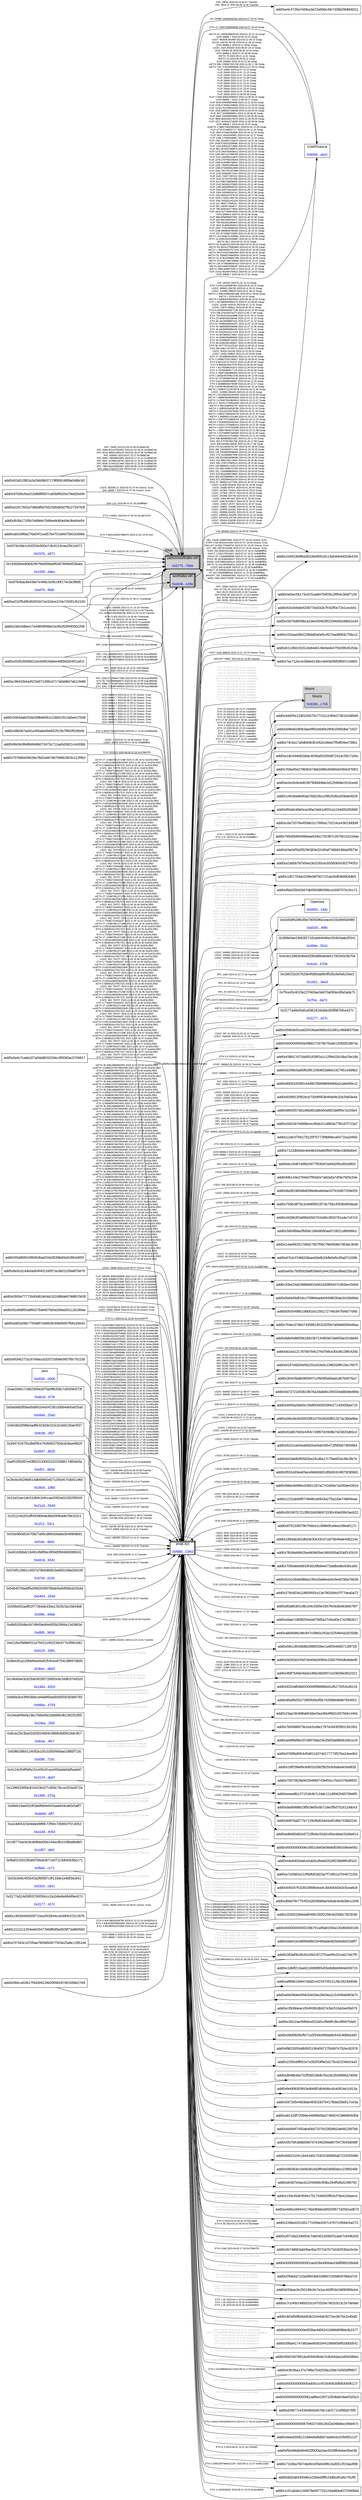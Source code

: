 digraph G {
concentrate=true;
graph[fontname="Arial",rankdir=LR];
edge[fontname="Arial"];
node[fontname="Arial",shape=rectangle];
labeljust="l";
/* Accounts */
	add0xf6b6f07862a02c85628b3a9688beae07fea9c863 [href="https://etherscan.io/address/0xf6B6F07862A02C85628B3A9688beae07fEA9C863" style="bold" shape="box3d" label=<poap.xyz<br/><br/><font color="blue">0xf6B6...C863</font>>]
	add0xeb3b9f824c8551a58a427aeaaa1044866bb5e28e [href="https://etherscan.io/address/0xeb3b9f824c8551a58a427aeaaa1044866bb5e28e" style="bold" shape="box3d" label=<worthalter.eth<br/><br/><font color="blue">0xeb3b...e28e</font>>]
	add0x57757e3d981446d585af0d9ae4d7df6d64647806 [href="https://etherscan.io/address/0x57757e3d981446d585af0d9ae4d7df6d64647806" style="bold" shape="box3d" label=<patricioworthalter.eth<br/><br/><font color="blue">0x5775...7806</font>>]
	add0x9008d19f58aabd9ed0d60971565aa8510560ab41 [href="https://etherscan.io/address/0x9008D19f58AAbD9eD0D60971565AA8510560ab41"  label=<CoWProtocol<br/><br/><font color="blue">0x9008...ab41</font>>]
	add0x0000000000000000000000000000000000000000 [href="https://etherscan.io/address/0x0000000000000000000000000000000000000000"  label=<zero<br/><br/><font color="blue">0x0000...0000</font>>]
	add0x830bd73e4184cef73443c15111a1df14e495c706 [href="https://etherscan.io/address/0x830bd73e4184cef73443c15111a1df14e495c706"  label=<Nouns<br/><br/><font color="blue">0x830b...c706</font>>]
	add0x00000000000000adc04c56bf30ac9d3c0aaf14dc [href="https://etherscan.io/address/0x00000000000000adc04c56bf30ac9d3c0aaf14dc"  label=<Opensea<br/><br/><font color="blue">0x0000...14dc</font>>]
	add0xae2d4617c862309a3d75a0ffb358c7a5009c673f [href="https://etherscan.io/address/0xae2d4617c862309a3d75a0ffb358c7a5009c673f"  label=<0xae2d4617c862309a3d75a0ffb358c7a5009c673f<br/><br/><font color="blue">0xae2d...673f</font>>]
	add0xd165df4296c85e780509fa1eace0150d945d49fd [href="https://etherscan.io/address/0xd165df4296c85e780509fa1eace0150d945d49fd"  label=<0xd165df4296c85e780509fa1eace0150d945d49fd<br/><br/><font color="blue">0xd165...49fd</font>>]
	add0x399e0ae23663f27181ebb4e66ec504b3aab25541 [href="https://etherscan.io/address/0x399e0ae23663f27181ebb4e66ec504b3aab25541"  label=<0x399e0ae23663f27181ebb4e66ec504b3aab25541<br/><br/><font color="blue">0x399e...5541</font>>]
	add0xb9a9db5f56ed0d891b4e542381d36b4de5a925a0 [href="https://etherscan.io/address/0xb9a9db5f56ed0d891b4e542381d36b4de5a925a0"  label=<0xb9a9db5f56ed0d891b4e542381d36b4de5a925a0<br/><br/><font color="blue">0xb9a9...25a0</font>>]
	add0x9c0b02098e4adffe323d3e315c2ce68130ae3f37 [href="https://etherscan.io/address/0x9c0b02098e4adffe323d3e315c2ce68130ae3f37"  label=<0x9c0b02098e4adffe323d3e315c2ce68130ae3f37<br/><br/><font color="blue">0x9c0b...3f37</font>>]
	add0x4cdc1288304bdc6260af86a6da41700343c0b70e [href="https://etherscan.io/address/0x4cdc1288304bdc6260af86a6da41700343c0b70e"  label=<0x4cdc1288304bdc6260af86a6da41700343c0b70e<br/><br/><font color="blue">0x4cdc...b70e</font>>]
	add0x3947416791d8ef0fce7636463750dcdc8aa48b25 [href="https://etherscan.io/address/0x3947416791d8ef0fce7636463750dcdc8aa48b25"  label=<0x3947416791d8ef0fce7636463750dcdc8aa48b25<br/><br/><font color="blue">0x3947...8b25</font>>]
	add0xef01f59397e43f9231330021022d38817d60dd3a [href="https://etherscan.io/address/0xef01f59397e43f9231330021022d38817d60dd3a"  label=<0xef01f59397e43f9231330021022d38817d60dd3a<br/><br/><font color="blue">0xef01...dd3a</font>>]
	add0x28c6c06298d514db089934071355e5743bf21d60 [href="https://etherscan.io/address/0x28c6c06298d514db089934071355e5743bf21d60"  label=<0x28c6c06298d514db089934071355e5743bf21d60<br/><br/><font color="blue">0x28c6...1d60</font>>]
	add0x21a31ee1afc51d94c2efccaa2092ad1028285549 [href="https://etherscan.io/address/0x21a31ee1afc51d94c2efccaa2092ad1028285549"  label=<0x21a31ee1afc51d94c2efccaa2092ad1028285549<br/><br/><font color="blue">0x21a3...5549</font>>]
	add0x1661f1b207629e4f385da89cff535c8e5eb23ee3 [href="https://etherscan.io/address/0x1661f1b207629e4f385da89cff535c8e5eb23ee3"  label=<0x1661f1b207629e4f385da89cff535c8e5eb23ee3<br/><br/><font color="blue">0x1661...3ee3</font>>]
	add0x1f12c4e201dff420d0e9a36e000fea9e78e152c1 [href="https://etherscan.io/address/0x1f12c4e201dff420d0e9a36e000fea9e78e152c1"  label=<0x1f12c4e201dff420d0e9a36e000fea9e78e152c1<br/><br/><font color="blue">0x1f12...52c1</font>>]
	add0xf16e9b0d03470827a95cdfd0cb8a8a3b46969b91 [href="https://etherscan.io/address/0xf16e9b0d03470827a95cdfd0cb8a8a3b46969b91"  label=<0xf16e9b0d03470827a95cdfd0cb8a8a3b46969b91<br/><br/><font color="blue">0xf16e...9b91</font>>]
	add0x7fce43c4015e227663ae3a970a093ec8fa2ada73 [href="https://etherscan.io/address/0x7fce43c4015e227663ae3a970a093ec8fa2ada73"  label=<0x7fce43c4015e227663ae3a970a093ec8fa2ada73<br/><br/><font color="blue">0x7fce...da73</font>>]
	add0xd4163bbdc18481458f5bc4f09df3fd4683099341 [href="https://etherscan.io/address/0xd4163bbdc18481458f5bc4f09df3fd4683099341"  label=<0xd4163bbdc18481458f5bc4f09df3fd4683099341<br/><br/><font color="blue">0xd416...9341</font>>]
	add0x57ef012861c4937a76b5d6061be800199a2b9100 [href="https://etherscan.io/address/0x57ef012861c4937a76b5d6061be800199a2b9100"  label=<0x57ef012861c4937a76b5d6061be800199a2b9100<br/><br/><font color="blue">0x57ef...9100</font>>]
	add0x546457bbddf5e09929399768ab5a9d588cb0334d [href="https://etherscan.io/address/0x546457bbddf5e09929399768ab5a9d588cb0334d"  label=<0x546457bbddf5e09929399768ab5a9d588cb0334d<br/><br/><font color="blue">0x5464...334d</font>>]
	add0x55fe002aeff02f77364de339a1292923a15844b8 [href="https://etherscan.io/address/0x55fe002aeff02f77364de339a1292923a15844b8"  label=<0x55fe002aeff02f77364de339a1292923a15844b8<br/><br/><font color="blue">0x55fe...44b8</font>>]
	add0xdfd5293d8e347dfe59e90efd55b2956a1343963d [href="https://etherscan.io/address/0xdfd5293d8e347dfe59e90efd55b2956a1343963d"  label=<0xdfd5293d8e347dfe59e90efd55b2956a1343963d<br/><br/><font color="blue">0xdfd5...963d</font>>]
	add0xd116e3588ef311d75421190223dc677e3f061b81 [href="https://etherscan.io/address/0xd116e3588ef311d75421190223dc677e3f061b81"  label=<0xd116e3588ef311d75421190223dc677e3f061b81<br/><br/><font color="blue">0xd116...1b81</font>>]
	add0x3bec81a120bb5eed4a52fc6cea5754c38697db05 [href="https://etherscan.io/address/0x3bec81a120bb5eed4a52fc6cea5754c38697db05"  label=<0x3bec81a120bb5eed4a52fc6cea5754c38697db05<br/><br/><font color="blue">0x3bec...db05</font>>]
	add0x1464d4e3c815de3028572b850c6c34dfc57e9320 [href="https://etherscan.io/address/0x1464d4e3c815de3028572b850c6c34dfc57e9320"  label=<0x1464d4e3c815de3028572b850c6c34dfc57e9320<br/><br/><font color="blue">0x1464...9320</font>>]
	add0x666a3ce3f9438dccd4a885ba5b565f3035984793 [href="https://etherscan.io/address/0x666a3ce3f9438dccd4a885ba5b565f3035984793"  label=<0x666a3ce3f9438dccd4a885ba5b565f3035984793<br/><br/><font color="blue">0x666a...4793</font>>]
	add0x24ea949efa13bc768a45e2ddd99c9b1391f31f65 [href="https://etherscan.io/address/0x24ea949efa13bc768a45e2ddd99c9b1391f31f65"  label=<0x24ea949efa13bc768a45e2ddd99c9b1391f31f65<br/><br/><font color="blue">0x24ea...1f65</font>>]
	add0x8cac25c3ba02d20024694c0899c8d5fe2ddc4fc7 [href="https://etherscan.io/address/0x8cac25c3ba02d20024694c0899c8d5fe2ddc4fc7"  label=<0x8cac25c3ba02d20024694c0899c8d5fe2ddc4fc7<br/><br/><font color="blue">0x8cac...4fc7</font>>]
	add0x50f8c08b0124092e1001b355f4b8ae2df85f715c [href="https://etherscan.io/address/0x50f8c08b0124092e1001b355f4b8ae2df85f715c"  label=<0x50f8c08b0124092e1001b355f4b8ae2df85f715c<br/><br/><font color="blue">0x50f8...715c</font>>]
	add0x4124cf34f56fa151e05c91ace550ada0dd5aabd7 [href="https://etherscan.io/address/0x4124cf34f56fa151e05c91ace550ada0dd5aabd7"  label=<0x4124cf34f56fa151e05c91ace550ada0dd5aabd7<br/><br/><font color="blue">0x4124...abd7</font>>]
	add0x13965336fdc815423b327cd59c78cce253a3072a [href="https://etherscan.io/address/0x13965336fdc815423b327cd59c78cce253a3072a"  label=<0x13965336fdc815423b327cd59c78cce253a3072a<br/><br/><font color="blue">0x1396...072a</font>>]
	add0xddd419ae52cf63e6f664e642aad444ca60c5aff7 [href="https://etherscan.io/address/0xddd419ae52cf63e6f664e642aad444ca60c5aff7"  label=<0xddd419ae52cf63e6f664e642aad444ca60c5aff7<br/><br/><font color="blue">0xddd4...aff7</font>>]
	add0xa1dd05323e8dabd9f8fc72f60c7d58937f214053 [href="https://etherscan.io/address/0xa1dd05323e8dabd9f8fc72f60c7d58937f214053"  label=<0xa1dd05323e8dabd9f8fc72f60c7d58937f214053<br/><br/><font color="blue">0xa1dd...4053</font>>]
	add0x1d577eac9c9ca69bbd30e244ac8b1c08ba8edbf1 [href="https://etherscan.io/address/0x1d577eac9c9ca69bbd30e244ac8b1c08ba8edbf1"  label=<0x1d577eac9c9ca69bbd30e244ac8b1c08ba8edbf1<br/><br/><font color="blue">0x1d57...dbf1</font>>]
	add0xf8a021b52383e97b6da3b71e07213d0e9c6bcc71 [href="https://etherscan.io/address/0xf8a021b52383e97b6da3b71e07213d0e9c6bcc71"  label=<0xf8a021b52383e97b6da3b71e07213d0e9c6bcc71<br/><br/><font color="blue">0xf8a0...cc71</font>>]
	add0x53c0e8c455643a2f65f87c9f133de1e68f3dc841 [href="https://etherscan.io/address/0x53c0e8c455643a2f65f87c9f133de1e68f3dc841"  label=<0x53c0e8c455643a2f65f87c9f133de1e68f3dc841<br/><br/><font color="blue">0x53c0...c841</font>>]
	add0x3177a524d3655700056ccc2a1b6e8e68489e427c [href="https://etherscan.io/address/0x3177a524d3655700056ccc2a1b6e8e68489e427c"  label=<0x3177a524d3655700056ccc2a1b6e8e68489e427c<br/><br/><font color="blue">0x3177...427c</font>>]
	add0x3177a46ef4afca9361816e9dc000f967bfce427c [href="https://etherscan.io/address/0x3177a46ef4afca9361816e9dc000f967bfce427c"  label=<0x3177a46ef4afca9361816e9dc000f967bfce427c<br/><br/><font color="blue">0x3177...427c</font>>]
	add0xef764bac8a438e7e498c2e5fccf0f174c3e3f8db [href="https://etherscan.io/address/0xef764bac8a438e7e498c2e5fccf0f174c3e3f8db"  label=<0xef764bac8a438e7e498c2e5fccf0f174c3e3f8db<br/><br/><font color="blue">0xef76...f8db</font>>]
	add0x0376c0de1c5d253e300a7c8c6114caa1f0c2a571 [href="https://etherscan.io/address/0x0376c0de1c5d253e300a7c8c6114caa1f0c2a571"  label=<0x0376c0de1c5d253e300a7c8c6114caa1f0c2a571<br/><br/><font color="blue">0x0376...a571</font>>]
	add0x1930d0ee80d420676bd096a6f6487809e653babc [href="https://etherscan.io/address/0x1930d0ee80d420676bd096a6f6487809e653babc"  label=<0x1930d0ee80d420676bd096a6f6487809e653babc<br/><br/><font color="blue">0x1930...babc</font>>]

/* Edges */
	add0xf6b6f07862a02c85628b3a9688beae07fea9c863 -> add0x059b3e91ea520436ae0685c931681c489d8375de [fontsize=10 label=<<font color="black">USDC 497.44&nbsp;2023-01-03 18:13 Transfer</font><br/><font color="black">USDC 7500000&nbsp;2024-02-01 21:28 Transfer</font>>]
	add0x18530d46055f710ea2fc5944ccb3df40222c287b -> add0xf6b6f07862a02c85628b3a9688beae07fea9c863 [fontsize=10 label=<<font color="black">USDC 30000&nbsp;2023-01-05 00:01 Gnosis: Exec</font>>]
	add0xae2d4617c862309a3d75a0ffb358c7a5009c673f -> add0xf6b6f07862a02c85628b3a9688beae07fea9c863 [fontsize=10 label=<<font color="black">USDC 249159.946&nbsp;2023-01-06 03:38 Transfer</font><br/><font color="black">USDC 25000&nbsp;2023-08-03 16:43 Transfer</font>>]
	add0xb9a9db5f56ed0d891b4e542381d36b4de5a925a0 -> add0xf6b6f07862a02c85628b3a9688beae07fea9c863 [fontsize=10 label=<<font color="black">USDC 2000000&nbsp;2023-01-06 13:14 Transfer</font>>]
	add0xf6b6f07862a02c85628b3a9688beae07fea9c863 -> add0x0000000000a39bb272e79075ade125fd351887ac [fontsize=10 label=<<font color="grey">ETH 4&nbsp;2023-01-10 00:01 Swap</font><br/><font color="grey">ETH 1.9&nbsp;2023-01-10 00:01 Swap</font>>]
	add0x0000000000a39bb272e79075ade125fd351887ac -> add0xf6b6f07862a02c85628b3a9688beae07fea9c863 [fontsize=10 label=<<font color="black">ETH 5.9&nbsp;2023-01-10 00:22 Swap</font>>]
	add0xf6b6f07862a02c85628b3a9688beae07fea9c863 -> add0x438b17d72da561639f2a1c12f9e02b16ba76e18d [fontsize=10 label=<<font color="black">USDC 396063.29&nbsp;2023-01-10 16:11 Transfer</font>>]
	add0xf6b6f07862a02c85628b3a9688beae07fea9c863 -> add0x5c596c6a65f628fc1090853d8eb1927651e9d9b2 [fontsize=10 label=<<font color="black">GOG 146666.7&nbsp;2023-01-13 21:10 0x0502b1c5</font>>]
	add0x1111111254eeb25477b68fb85ed929f73a960582 -> add0xf6b6f07862a02c85628b3a9688beae07fea9c863 [fontsize=10 label=<<font color="black">ETH 6.404798026536799&nbsp;2023-01-13 21:10 0x0502b1c5</font><br/><font color="black">ETH 2.8362050535952665&nbsp;2023-01-26 12:06 0x12aa3caf</font><br/><font color="black">ETH 3.562380510231958&nbsp;2023-02-13 07:06 0x12aa3caf</font>>]
	add0x9c0b02098e4adffe323d3e315c2ce68130ae3f37 -> add0xf6b6f07862a02c85628b3a9688beae07fea9c863 [fontsize=10 label=<<font color="black">PET 367&nbsp;2023-01-16 09:18 0xa4099d79</font>>]
	add0xf6b6f07862a02c85628b3a9688beae07fea9c863 -> add0x90003205f9144d90789b986946b6a2ca6ef49cc2 [fontsize=10 label=<<font color="black">RPL 1000&nbsp;2023-01-17 19:37 Transfer</font><br/><font color="black">RPL 15000&nbsp;2023-01-22 22:55 Transfer</font>>]
	add0xf6b6f07862a02c85628b3a9688beae07fea9c863 -> add0x9266f125fb2ecb730d9953b46de9c32e2fa83e4a [fontsize=10 label=<<font color="black">USDC 250000&nbsp;2023-01-17 22:24 Transfer</font><br/><font color="black">USDC 1000&nbsp;2023-08-03 11:26 Transfer</font><br/><font color="black">USDC 125000&nbsp;2023-08-03 22:58 Transfer</font><br/><font color="black">USDC 125000&nbsp;2024-01-22 22:25 Transfer</font>>]
	add0xf6b6f07862a02c85628b3a9688beae07fea9c863 -> add0x1b4910b9f6a38106e95516c13a04eb4d02db41fd [fontsize=10 label=<<font color="black">RPL 10000&nbsp;2023-01-18 07:51 Transfer</font><br/><font color="black">IMX 417781.25&nbsp;2023-02-06 19:03 Transfer</font><br/><font color="black">IMX 26123&nbsp;2023-03-09 13:35 Transfer</font><br/><font color="black">IMX 25781.95&nbsp;2023-04-07 12:23 Transfer</font><br/><font color="black">IMX 25780&nbsp;2023-05-06 09:25 Transfer</font><br/><font color="black">IMX 25781&nbsp;2023-08-28 11:44 Transfer</font>>]
	add0xd33526068d116ce69f19a9ee46f0bd304f21a51f -> add0xf6b6f07862a02c85628b3a9688beae07fea9c863 [fontsize=10 label=<<font color="black">RPL 15000&nbsp;2023-01-18 14:51 0xfe784eaa</font><br/><font color="black">RPL 5500&nbsp;2023-01-31 23:02 0xfe784eaa</font>>]
	add0xd152f549545093347a162dce210e7293f1452150 -> add0xf6b6f07862a02c85628b3a9688beae07fea9c863 [fontsize=10 label=<<font color="black">rETH 0.003&nbsp;2023-01-19 03:49 Crowdsale</font><br/><font color="black">RPL 0.5&nbsp;2023-01-25 02:23 Crowdsale</font><br/><font color="black">ANFD 120000&nbsp;2023-07-30 04:52 Crowdsale</font><br/><font color="black">ETH 0.01&nbsp;2023-01-16 15:56 0xe63d38ed</font><br/><font color="black">ETH 0.005&nbsp;2023-02-06 22:03 0xe63d38ed</font>>]
	add0xf6b6f07862a02c85628b3a9688beae07fea9c863 -> add0x8fe5557a91d66d92a8b500af923a6ff0e7a193e4 [fontsize=10 label=<<font color="black">USDC 5000&nbsp;2023-01-19 11:18 Transfer</font>>]
	add0xf6b6f07862a02c85628b3a9688beae07fea9c863 -> add0xcb915b7e689bcecd5de2c1d863a77fb187f713a7 [fontsize=10 label=<<font color="black">RPL 1916.96&nbsp;2023-01-20 06:17 Transfer</font><br/><font color="black">RPL 1643.87&nbsp;2023-02-18 05:41 Transfer</font><br/><font color="black">RPL 1671.14&nbsp;2023-03-17 05:01 Transfer</font>>]
	add0xf6b6f07862a02c85628b3a9688beae07fea9c863 -> add0x4cdc1288304bdc6260af86a6da41700343c0b70e [fontsize=10 label=<<font color="black">RPL 20&nbsp;2023-01-20 15:22 Transfer</font>>]
	add0x4cdc1288304bdc6260af86a6da41700343c0b70e -> add0xf6b6f07862a02c85628b3a9688beae07fea9c863 [fontsize=10 label=<<font color="black">RPL 20&nbsp;2023-01-21 14:51 Transfer</font>>]
	add0xf6b6f07862a02c85628b3a9688beae07fea9c863 -> add0x9008d19f58aabd9ed0d60971565aa8510560ab41 [fontsize=10 label=<<font color="black">WETH 62.13400298629763&nbsp;2023-01-22 21:10 Swap</font><br/><font color="black">GOG 66666.7&nbsp;2023-02-05 23:22 Swap</font><br/><font color="black">USDT 893438.843499&nbsp;2023-03-11 09:13 Swap</font><br/><font color="black">BUSD 106765.59738&nbsp;2023-03-11 09:15 Swap</font><br/><font color="black">GOG 66666.6&nbsp;2023-04-11 09:54 Swap</font><br/><font color="black">USDC 1924.095334&nbsp;2023-05-04 14:10 Swap</font><br/><font color="black">GOG 100000.05&nbsp;2023-06-28 10:54 Swap</font><br/><font color="black">GOG 66666.6&nbsp;2023-07-23 08:40 Swap</font><br/><font color="black">WETH 70&nbsp;2023-09-21 11:51 Swap</font><br/><font color="black">WETH 10&nbsp;2023-09-26 00:11 Swap</font><br/><font color="black">GOG 200000&nbsp;2023-10-15 21:59 Swap</font><br/><font color="black">stETH 596.7206927301708&nbsp;2023-11-05 17:06 Swap</font><br/><font color="black">stETH 729.7475233992849&nbsp;2023-11-07 03:12 Swap</font><br/><font color="black">FLIP 10000&nbsp;2023-12-07 21:15 Swap</font><br/><font color="black">FLIP 20000&nbsp;2023-12-07 21:22 Swap</font><br/><font color="black">FLIP 10000&nbsp;2023-12-07 21:29 Swap</font><br/><font color="black">FLIP 20000&nbsp;2023-12-07 21:36 Swap</font><br/><font color="black">FLIP 20000&nbsp;2023-12-07 21:41 Swap</font><br/><font color="black">FLIP 20000&nbsp;2023-12-07 21:51 Swap</font><br/><font color="black">FLIP 20000&nbsp;2023-12-07 23:34 Swap</font><br/><font color="black">FLIP 20000&nbsp;2023-12-07 23:42 Swap</font><br/><font color="black">FLIP 16000&nbsp;2023-12-07 23:56 Swap</font><br/><font color="black">FLIP 16000&nbsp;2023-12-08 00:09 Swap</font><br/><font color="black">FLIP 17308.365024099443&nbsp;2023-12-08 00:15 Swap</font><br/><font color="black">GOG 66666.7&nbsp;2023-12-08 00:17 Swap</font><br/><font color="black">FLIP 5019.845068834996&nbsp;2023-12-13 20:03 Swap</font><br/><font color="black">FLIP 3708.6749281208645&nbsp;2023-12-13 20:05 Swap</font><br/><font color="black">FLIP 12222.916788432269&nbsp;2023-12-19 12:04 Swap</font><br/><font color="black">FLIP 1525.5890557238438&nbsp;2023-12-28 05:42 Swap</font><br/><font color="black">FLIP 3077.02458836951&nbsp;2023-12-28 05:45 Swap</font><br/><font color="black">FLIP 4644.316639943894&nbsp;2023-12-28 05:49 Swap</font><br/><font color="black">FLIP 3649.6840345279375&nbsp;2023-12-28 05:54 Swap</font><br/><font color="black">FLIP 2227.4239115718005&nbsp;2023-12-28 05:58 Swap</font><br/><font color="black">GOG 66666.7&nbsp;2024-01-04 12:07 Swap</font><br/><font color="black">wstETH 1.5892794533904562&nbsp;2024-01-04 12:09 Swap</font><br/><font color="black">FLIP 6778.07448257717&nbsp;2024-01-04 12:15 Swap</font><br/><font color="black">FLIP 2694.875481052866&nbsp;2024-01-04 12:16 Swap</font><br/><font color="black">FLIP 2614.19254240801&nbsp;2024-01-04 12:17 Swap</font><br/><font color="black">FLIP 1496.173090308987&nbsp;2024-01-04 12:18 Swap</font><br/><font color="black">FLIP 1391.9226007232876&nbsp;2024-01-18 21:46 Swap</font><br/><font color="black">DAI 243973.82523209485&nbsp;2024-01-22 22:23 Swap</font><br/><font color="black">FLIP 1243.605514712884&nbsp;2024-01-23 20:49 Swap</font><br/><font color="black">FLIP 803.2676337568579&nbsp;2024-01-23 21:05 Swap</font><br/><font color="black">FLIP 1273.2402763928012&nbsp;2024-01-23 21:07 Swap</font><br/><font color="black">FLIP 1305.9871227996755&nbsp;2024-01-23 21:09 Swap</font><br/><font color="black">FLIP 2114.1403801114875&nbsp;2024-01-23 21:10 Swap</font><br/><font color="black">FLIP 1078.2787930106354&nbsp;2024-01-23 21:10 Swap</font><br/><font color="black">FLIP 2458.9149366768047&nbsp;2024-01-23 21:19 Swap</font><br/><font color="black">FLIP 1283.7358351685348&nbsp;2024-01-23 21:20 Swap</font><br/><font color="black">FLIP 1089.9763659812838&nbsp;2024-01-23 21:21 Swap</font><br/><font color="black">FLIP 1062.2457291447888&nbsp;2024-01-23 21:23 Swap</font><br/><font color="black">FLIP 2134.205853871924&nbsp;2024-01-23 21:25 Swap</font><br/><font color="black">FLIP 2142.742677287412&nbsp;2024-01-23 21:30 Swap</font><br/><font color="black">FLIP 2142.017047297095&nbsp;2024-01-23 21:32 Swap</font><br/><font color="black">FLIP 613.5952785828509&nbsp;2024-01-23 21:38 Swap</font><br/><font color="black">FLIP 2142.663342370635&nbsp;2024-01-23 21:40 Swap</font><br/><font color="black">FLIP 1495.805069949703&nbsp;2024-01-23 21:43 Swap</font><br/><font color="black">FLIP 2454.925718318254&nbsp;2024-01-29 17:54 Swap</font><br/><font color="black">FLIP 1554.242695034741&nbsp;2024-01-29 17:58 Swap</font><br/><font color="black">FLIP 1192.9591347979724&nbsp;2024-01-29 17:59 Swap</font><br/><font color="black">FLIP 1043.1733017492734&nbsp;2024-01-29 18:00 Swap</font><br/><font color="black">FLIP 1091.0032622411104&nbsp;2024-01-29 18:25 Swap</font><br/><font color="black">FLIP 521.4900770396167&nbsp;2024-01-29 18:43 Swap</font><br/><font color="black">FLIP 691.2303973404577&nbsp;2024-01-29 18:55 Swap</font><br/><font color="black">FLIP 768.6039163773934&nbsp;2024-01-29 20:29 Swap</font><br/><font color="black">FLIP 1616.3177289523092&nbsp;2024-01-29 20:38 Swap</font><br/><font color="black">GOG 66666.6&nbsp;2024-01-29 23:38 Swap</font><br/><font color="black">FLIP 888.6556999207081&nbsp;2024-01-30 02:56 Swap</font><br/><font color="black">FLIP 822.9447594033471&nbsp;2024-01-30 02:58 Swap</font><br/><font color="black">FLIP 739.0922001869425&nbsp;2024-01-30 03:03 Swap</font><br/><font color="black">FLIP 2010.914940493523&nbsp;2024-01-30 03:08 Swap</font><br/><font color="black">FLIP 1364.7706109966416&nbsp;2024-01-30 03:09 Swap</font><br/><font color="black">FLIP 2196.5969849785065&nbsp;2024-01-30 03:10 Swap</font><br/><font color="black">FLIP 337.9770068723993&nbsp;2024-01-30 03:10 Swap</font><br/><font color="black">WETH 223.6556751405681&nbsp;2024-02-01 20:06 Swap</font><br/><font color="black">rETH 12.544615525439887&nbsp;2024-02-01 20:09 Swap</font><br/><font color="black">WETH 96.1&nbsp;2024-02-01 20:22 Swap</font><br/><font color="black">WETH 55.218307912326736&nbsp;2024-02-01 20:22 Swap</font><br/><font color="black">WETH 83.28231270583494&nbsp;2024-02-01 20:24 Swap</font><br/><font color="black">WETH 1.9360464927571441&nbsp;2024-02-01 20:28 Swap</font><br/><font color="black">WETH 68.07441519694464&nbsp;2024-02-01 20:31 Swap</font><br/><font color="black">WETH 51.706562145849254&nbsp;2024-02-01 20:47 Swap</font><br/><font color="black">WETH 51.673612666857395&nbsp;2024-02-01 20:48 Swap</font><br/><font color="black">WETH 53.84017485758859&nbsp;2024-02-01 21:07 Swap</font><br/><font color="black">WETH 134.37198380081423&nbsp;2024-02-01 21:07 Swap</font><br/><font color="black">WETH 603.946976286297&nbsp;2024-02-01 21:10 Swap</font><br/><font color="black">WETH 1899.84960793473&nbsp;2024-02-01 21:10 Swap</font><br/><font color="black">FLIP 21413.952454794522&nbsp;2024-02-10 14:03 Swap</font><br/><font color="black">GOG 66666.7&nbsp;2024-02-12 17:21 Swap</font>>]
	add0x9008d19f58aabd9ed0d60971565aa8510560ab41 -> add0xf6b6f07862a02c85628b3a9688beae07fea9c863 [fontsize=10 label=<<font color="black">DAI 100100&nbsp;2023-01-22 21:10 Swap</font><br/><font color="black">ETH 2.976121628087991&nbsp;2023-02-05 23:22 Swap</font><br/><font color="black">USDC 965910.206793&nbsp;2023-03-11 09:13 Swap</font><br/><font color="black">USDC 115998.298535&nbsp;2023-03-11 09:15 Swap</font><br/><font color="black">WETH 2.3561429660461486&nbsp;2023-04-11 09:54 Swap</font><br/><font color="black">WETH 1&nbsp;2023-05-04 14:10 Swap</font><br/><font color="black">WETH 2.689605108535814&nbsp;2023-06-28 10:54 Swap</font><br/><font color="black">ETH 1.9476808494904176&nbsp;2023-07-23 08:40 Swap</font><br/><font color="black">USDC 111650.442519&nbsp;2023-09-21 11:51 Swap</font><br/><font color="black">USDC 15875.580611&nbsp;2023-09-26 00:11 Swap</font><br/><font color="black">ETH 6.8159034404977135&nbsp;2023-10-15 21:59 Swap</font><br/><font color="black">ETH 596.576222073273&nbsp;2023-11-05 17:06 Swap</font><br/><font color="black">ETH 729.5515151623888&nbsp;2023-11-07 03:12 Swap</font><br/><font color="black">ETH 23.66494169196448&nbsp;2023-12-07 21:15 Swap</font><br/><font color="black">ETH 45.16129408687201&nbsp;2023-12-07 21:22 Swap</font><br/><font color="black">ETH 22.764865300545257&nbsp;2023-12-07 21:29 Swap</font><br/><font color="black">ETH 44.35855859256698&nbsp;2023-12-07 21:36 Swap</font><br/><font color="black">ETH 44.64258096990448&nbsp;2023-12-07 21:41 Swap</font><br/><font color="black">ETH 44.425256131074704&nbsp;2023-12-07 21:51 Swap</font><br/><font color="black">ETH 44.46708550175857&nbsp;2023-12-07 23:34 Swap</font><br/><font color="black">ETH 44.59392855890858&nbsp;2023-12-07 23:42 Swap</font><br/><font color="black">ETH 35.97496949719226&nbsp;2023-12-07 23:56 Swap</font><br/><font color="black">ETH 36.02562381463647&nbsp;2023-12-08 00:09 Swap</font><br/><font color="black">ETH 38.797773741222315&nbsp;2023-12-08 00:15 Swap</font><br/><font color="black">ENS 920.9461715743771&nbsp;2023-12-08 00:17 Swap</font><br/><font color="black">USDC 30418.331146&nbsp;2023-12-13 20:03 Swap</font><br/><font color="black">USDC 22252.393624&nbsp;2023-12-13 20:05 Swap</font><br/><font color="black">ETH 27.15159832549334&nbsp;2023-12-19 12:04 Swap</font><br/><font color="black">ETH 3.2498573761795617&nbsp;2023-12-28 05:42 Swap</font><br/><font color="black">ETH 6.581215711753137&nbsp;2023-12-28 05:45 Swap</font><br/><font color="black">ETH 9.96628576527578&nbsp;2023-12-28 05:49 Swap</font><br/><font color="black">ETH 7.812782995241872&nbsp;2023-12-28 05:54 Swap</font><br/><font color="black">ETH 4.742459364677725&nbsp;2023-12-28 05:58 Swap</font><br/><font color="black">ETH 4.790971586385055&nbsp;2024-01-04 12:07 Swap</font><br/><font color="black">ETH 1.8263245709517248&nbsp;2024-01-04 12:09 Swap</font><br/><font color="black">ETH 16.747165066700145&nbsp;2024-01-04 12:15 Swap</font><br/><font color="black">ETH 6.621280380098957&nbsp;2024-01-04 12:16 Swap</font><br/><font color="black">ETH 6.384988530476098&nbsp;2024-01-04 12:17 Swap</font><br/><font color="black">ETH 3.6446786455481224&nbsp;2024-01-04 12:18 Swap</font><br/><font color="black">WETH 2.9280471122578278&nbsp;2024-01-18 21:46 Swap</font><br/><font color="black">USDC 243958.009426&nbsp;2024-01-22 22:23 Swap</font><br/><font color="black">WETH 2.6142562031933405&nbsp;2024-01-23 20:49 Swap</font><br/><font color="black">WETH 1.6888050036362003&nbsp;2024-01-23 21:05 Swap</font><br/><font color="black">WETH 2.6769279424643613&nbsp;2024-01-23 21:07 Swap</font><br/><font color="black">WETH 2.7822572793820406&nbsp;2024-01-23 21:09 Swap</font><br/><font color="black">WETH 4.46151680632797&nbsp;2024-01-23 21:10 Swap</font><br/><font color="black">WETH 2.269553334539789&nbsp;2024-01-23 21:10 Swap</font><br/><font color="black">WETH 5.201131425378338&nbsp;2024-01-23 21:19 Swap</font><br/><font color="black">WETH 2.6991173609440735&nbsp;2024-01-23 21:20 Swap</font><br/><font color="black">WETH 2.28899521231306&nbsp;2024-01-23 21:21 Swap</font><br/><font color="black">WETH 2.2357757318658753&nbsp;2024-01-23 21:23 Swap</font><br/><font color="black">WETH 4.504062554320164&nbsp;2024-01-23 21:25 Swap</font><br/><font color="black">WETH 4.5222173793893115&nbsp;2024-01-23 21:30 Swap</font><br/><font color="black">WETH 4.520772797025589&nbsp;2024-01-23 21:32 Swap</font><br/><font color="black">WETH 1.2890746264797825&nbsp;2024-01-23 21:38 Swap</font><br/><font color="black">WETH 4.527599807548369&nbsp;2024-01-23 21:40 Swap</font><br/><font color="black">WETH 3.1662242137519687&nbsp;2024-01-23 21:43 Swap</font><br/><font color="black">ENS 636.8608608314391&nbsp;2024-01-29 17:54 Swap</font><br/><font color="black">ENS 403.2727057891788&nbsp;2024-01-29 17:58 Swap</font><br/><font color="black">ENS 309.640482136538&nbsp;2024-01-29 17:59 Swap</font><br/><font color="black">ENS 270.62129334781787&nbsp;2024-01-29 18:00 Swap</font><br/><font color="black">ENS 283.13004629717426&nbsp;2024-01-29 18:25 Swap</font><br/><font color="black">ENS 135.23548099388285&nbsp;2024-01-29 18:43 Swap</font><br/><font color="black">ENS 179.2515908827948&nbsp;2024-01-29 18:55 Swap</font><br/><font color="black">ENS 199.35156628086096&nbsp;2024-01-29 20:29 Swap</font><br/><font color="black">ENS 419.3662135172469&nbsp;2024-01-29 20:38 Swap</font><br/><font color="black">ENS 485.2700737862514&nbsp;2024-01-29 23:38 Swap</font><br/><font color="black">ENS 230.66893417418123&nbsp;2024-01-30 02:56 Swap</font><br/><font color="black">ENS 213.49574098707345&nbsp;2024-01-30 02:58 Swap</font><br/><font color="black">ENS 191.71540868936924&nbsp;2024-01-30 03:03 Swap</font><br/><font color="black">ENS 523.6616399978893&nbsp;2024-01-30 03:08 Swap</font><br/><font color="black">ENS 355.03233866901746&nbsp;2024-01-30 03:09 Swap</font><br/><font color="black">ENS 572.2632694531019&nbsp;2024-01-30 03:10 Swap</font><br/><font color="black">ENS 87.79065121377056&nbsp;2024-01-30 03:10 Swap</font><br/><font color="black">USDC 514829.551639&nbsp;2024-02-01 20:06 Swap</font><br/><font color="black">USDC 31688.597671&nbsp;2024-02-01 20:09 Swap</font><br/><font color="black">USDC 221062.751941&nbsp;2024-02-01 20:22 Swap</font><br/><font color="black">USDC 127009.730737&nbsp;2024-02-01 20:22 Swap</font><br/><font color="black">USDC 191568.324736&nbsp;2024-02-01 20:24 Swap</font><br/><font color="black">USDC 4454.887464&nbsp;2024-02-01 20:28 Swap</font><br/><font color="black">USDC 156578.618874&nbsp;2024-02-01 20:31 Swap</font><br/><font color="black">USDC 118927.26707&nbsp;2024-02-01 20:47 Swap</font><br/><font color="black">USDC 118851.744498&nbsp;2024-02-01 20:48 Swap</font><br/><font color="black">USDC 123835.152281&nbsp;2024-02-01 21:07 Swap</font><br/><font color="black">USDC 309098.054351&nbsp;2024-02-01 21:07 Swap</font><br/><font color="black">USDC 1389916.332256&nbsp;2024-02-01 21:10 Swap</font><br/><font color="black">USDC 4371019.231766&nbsp;2024-02-01 21:10 Swap</font><br/><font color="black">USDC 103424.518299&nbsp;2024-02-10 14:03 Swap</font><br/><font color="black">USDC 14054.402359&nbsp;2024-02-12 17:21 Swap</font>>]
	add0xf6b6f07862a02c85628b3a9688beae07fea9c863 -> add0x12a61f7b6179120f75772f9b89eca5471ba2e992 [fontsize=10 label=<<font color="black">DAI 100031.36228123156&nbsp;2023-01-22 21:13 Liquidity event</font>>]
	add0x237343c10705ae7605850977503e25a8c12851e6 -> add0xf6b6f07862a02c85628b3a9688beae07fea9c863 [fontsize=10 label=<<font color="black">GOG 66666.6&nbsp;2023-01-23 05:57 Gnosis: Exec</font><br/><font color="black">GOG 66666.7&nbsp;2023-02-05 22:30 Gnosis: Exec</font>>]
	add0xf6b6f07862a02c85628b3a9688beae07fea9c863 -> add0x399e0ae23663f27181ebb4e66ec504b3aab25541 [fontsize=10 label=<<font color="black">RPL 1000&nbsp;2023-01-23 17:45 Transfer</font>>]
	add0xf6b6f07862a02c85628b3a9688beae07fea9c863 -> add0x7122db0ebe4eb9b434a9f2ffe6760bc03bfbd0e0 [fontsize=10 label=<<font color="black">GOG 66666.6&nbsp;2023-01-26 12:06 0x12aa3caf</font><br/><font color="black">GOG 66666.7&nbsp;2023-02-13 07:06 0x12aa3caf</font>>]
	add0xf6b6f07862a02c85628b3a9688beae07fea9c863 -> add0xbcc5487a9fd24977f030ef1faf4d295c85cb9f20 [fontsize=10 label=<<font color="black">RPL 1000&nbsp;2023-01-26 21:39 Transfer</font>>]
	add0xf6b6f07862a02c85628b3a9688beae07fea9c863 -> add0xfdb143e3794e07f93d2e7a82a5a74f3e7925c54e [fontsize=10 label=<<font color="black">USDC 50500&nbsp;2023-01-27 14:43 Transfer</font>>]
	add0xc36442b4a4522e871399cd717abdd847ab11fe88 -> add0xf6b6f07862a02c85628b3a9688beae07fea9c863 [fontsize=10 label=<<font color="black">RPL 2329.2722584477956&nbsp;2023-02-04 23:39 0xac9650d8</font><br/><font color="black">ETH 55.73228669906573&nbsp;2023-02-04 23:39 0xac9650d8</font><br/><font color="black">RPL 9386.717913972816&nbsp;2023-02-10 02:08 0xac9650d8</font><br/><font color="black">ETH 1052.7125497490629&nbsp;2023-02-10 02:08 0xac9650d8</font>>]
	add0x5fdcca53617f4d2b9134b29090c87d01058e27e9 -> add0xf6b6f07862a02c85628b3a9688beae07fea9c863 [fontsize=10 label=<<font color="black">IMX 392000&nbsp;2023-02-06 19:00 0x441a3e70</font><br/><font color="black">IMX 26123&nbsp;2023-03-09 13:13 0x441a3e70</font><br/><font color="black">IMX 25781.95&nbsp;2023-04-07 12:19 0x441a3e70</font><br/><font color="black">IMX 25780&nbsp;2023-05-06 09:22 0x441a3e70</font><br/><font color="black">IMX 25782&nbsp;2023-06-28 10:47 0x441a3e70</font><br/><font color="black">IMX 25750&nbsp;2023-06-29 01:41 0x441a3e70</font><br/><font color="black">IMX 25813&nbsp;2023-07-27 20:27 0x441a3e70</font><br/><font color="black">IMX 25781&nbsp;2023-08-28 01:57 0x441a3e70</font><br/><font color="black">IMX 51562&nbsp;2023-10-10 12:00 0x441a3e70</font><br/><font color="black">IMX 25782&nbsp;2023-11-08 16:13 0x441a3e70</font><br/><font color="black">IMX 25781&nbsp;2023-12-19 11:50 0x441a3e70</font><br/><font color="black">IMX 25781&nbsp;2024-01-03 12:35 0x441a3e70</font><br/><font color="black">IMX 25781&nbsp;2024-01-29 14:51 0x441a3e70</font>>]
	add0x3947416791d8ef0fce7636463750dcdc8aa48b25 -> add0xf6b6f07862a02c85628b3a9688beae07fea9c863 [fontsize=10 label=<<font color="black">GOG 66666.7&nbsp;2023-02-10 05:20 Transfer</font>>]
	add0xef01f59397e43f9231330021022d38817d60dd3a -> add0xf6b6f07862a02c85628b3a9688beae07fea9c863 [fontsize=10 label=<<font color="black">USDC 260000&nbsp;2023-02-10 07:52 Transfer</font>>]
	add0xf6b6f07862a02c85628b3a9688beae07fea9c863 -> add0x8a361965d6df296e8ea6efae43791b907259ef29 [fontsize=10 label=<<font color="black">USDC 20500&nbsp;2023-02-15 13:56 Transfer</font>>]
	add0x28c6c06298d514db089934071355e5743bf21d60 -> add0xf6b6f07862a02c85628b3a9688beae07fea9c863 [fontsize=10 label=<<font color="black">USDT 888445.61675&nbsp;2023-03-11 08:41 Transfer</font><br/><font color="black">USDC 473798.4436&nbsp;2023-08-07 21:36 Transfer</font>>]
	add0x21a31ee1afc51d94c2efccaa2092ad1028285549 -> add0xf6b6f07862a02c85628b3a9688beae07fea9c863 [fontsize=10 label=<<font color="black">BUSD 106765.59738&nbsp;2023-03-11 08:43 Transfer</font><br/><font color="black">USDT 19995&nbsp;2024-02-14 14:31 Transfer</font>>]
	add0xf6b6f07862a02c85628b3a9688beae07fea9c863 -> add0xd165df4296c85e780509fa1eace0150d945d49fd [fontsize=10 label=<<font color="black">USDC 194000&nbsp;2023-03-14 21:23 Transfer</font><br/><font color="black">USDC 193000&nbsp;2023-06-28 13:56 Transfer</font><br/><font color="black">USDC 193000&nbsp;2023-09-21 11:52 Transfer</font><br/><font color="grey">ETH 56&nbsp;2023-03-14 21:23 Transfer</font><br/><font color="grey">ETH 0.0013&nbsp;2023-03-14 22:50 Transfer</font><br/><font color="grey">ETH 0.0013&nbsp;2023-03-15 01:15 Transfer</font>>]
	add0xf6b6f07862a02c85628b3a9688beae07fea9c863 -> add0x7566c8f79c3c6985f91357dc75814559b0659ea9 [fontsize=10 label=<<font color="black">USDC 1000&nbsp;2023-03-17 15:58 Transfer</font>>]
	add0xf6b6f07862a02c85628b3a9688beae07fea9c863 -> add0x3439b3f1b89fd42b5761bd6c3503761a4e7c67c0 [fontsize=10 label=<<font color="black">USDC 1500&nbsp;2023-03-20 01:58 Transfer</font>>]
	add0xf6b6f07862a02c85628b3a9688beae07fea9c863 -> add0x3d64fb8a2ffd08c186e8060aa57c8011d8b999cc [fontsize=10 label=<<font color="black">USDC 100&nbsp;2023-03-22 00:00 Transfer</font>>]
	add0xf6b6f07862a02c85628b3a9688beae07fea9c863 -> add0x14ae683317d9d27957f56c78e9308e7d54bc3b36 [fontsize=10 label=<<font color="black">USDC 100&nbsp;2023-03-22 15:29 Transfer</font>>]
	add0xf6b6f07862a02c85628b3a9688beae07fea9c863 -> add0x67b2cf7d68336aee59efb33dfe5d5c65a971039b [fontsize=10 label=<<font color="black">USDC 10&nbsp;2023-03-22 18:59 Transfer</font><br/><font color="black">USDC 40&nbsp;2023-05-02 18:35 Transfer</font>>]
	add0xf6b6f07862a02c85628b3a9688beae07fea9c863 -> add0x7ac712ec4c58ded138cc4e63e0fd59f697cc6963 [fontsize=10 label=<<font color="black">BRIGHT 45862&nbsp;2023-03-24 19:39 Transfer</font>>]
	add0xf6b6f07862a02c85628b3a9688beae07fea9c863 -> add0xe65c790f5928aff039e91d441f52ec86eb235ca8 [fontsize=10 label=<<font color="black">RPL 64423.443129315456&nbsp;2023-03-30 10:41 0x23b872dd</font>>]
	add0xf6b6f07862a02c85628b3a9688beae07fea9c863 -> add0x1661f1b207629e4f385da89cff535c8e5eb23ee3 [fontsize=10 label=<<font color="black">RPL 21474.481043105152&nbsp;2023-03-30 10:41 0x23b872dd</font>>]
	add0x34b4dabcf2de338bb6561c23b0c2514a5ee27b39 -> add0xf6b6f07862a02c85628b3a9688beae07fea9c863 [fontsize=10 label=<<font color="black">GOG 66666.6&nbsp;2023-04-11 07:37 Gnosis: Exec</font><br/><font color="black">GOG 66666.7&nbsp;2023-05-12 02:04 Gnosis: Exec</font><br/><font color="black">GOG 66666.7&nbsp;2023-06-08 07:45 Gnosis: Exec</font><br/><font color="black">GOG 66666.6&nbsp;2023-07-11 09:11 Gnosis: Exec</font><br/><font color="black">GOG 66666.7&nbsp;2023-08-11 07:57 Gnosis: Exec</font><br/><font color="black">GOG 66666.7&nbsp;2023-09-12 03:29 Gnosis: Exec</font><br/><font color="black">GOG 66666.6&nbsp;2023-10-12 21:31 Gnosis: Exec</font><br/><font color="black">GOG 66666.7&nbsp;2023-11-11 07:28 Gnosis: Exec</font><br/><font color="black">GOG 66666.7&nbsp;2023-12-11 00:03 Gnosis: Exec</font><br/><font color="black">GOG 66666.6&nbsp;2024-01-12 02:51 Gnosis: Exec</font><br/><font color="black">GOG 66666.7&nbsp;2024-02-12 06:10 Gnosis: Exec</font>>]
	add0xf6b6f07862a02c85628b3a9688beae07fea9c863 -> add0x33ee24a0398b8d02a562a308f4407cd93ee150d4 [fontsize=10 label=<<font color="black">USDC 50000&nbsp;2023-05-13 10:29 Transfer</font>>]
	add0xf6b6f07862a02c85628b3a9688beae07fea9c863 -> add0x0b8a49d816cc709b6eadb09498030ae3416b66dc [fontsize=10 label=<<font color="black">GOG 33333.35&nbsp;2023-05-17 11:50 0x0965d04b</font>>]
	add0x08b067ad41e45babe5bbb52fc2fe7f692f628b06 -> add0xf6b6f07862a02c85628b3a9688beae07fea9c863 [fontsize=10 label=<<font color="black">ETH 0.8916776632375328&nbsp;2023-05-17 11:50 0x0965d04b</font>>]
	add0xf6b6f07862a02c85628b3a9688beae07fea9c863 -> add0x050549f8c196bf1bcc293172746c847fd4d77d9d [fontsize=10 label=<<font color="black">USDC 125500&nbsp;2023-05-22 23:35 Transfer</font>>]
	add0xf6b6f07862a02c85628b3a9688beae07fea9c863 -> add0x764ec379b07430861953182f5b7a0b66069448aa [fontsize=10 label=<<font color="black">USDC 300000&nbsp;2023-05-26 20:40 Transfer</font><br/><font color="black">USDC 250000&nbsp;2024-02-10 14:06 Transfer</font>>]
	add0xf6b6f07862a02c85628b3a9688beae07fea9c863 -> add0xfa8e5d8655618810b7134859d7da893ac0248e83 [fontsize=10 label=<<font color="black">USDC 400505.54&nbsp;2023-06-07 14:34 Transfer</font>>]
	add0xf6b6f07862a02c85628b3a9688beae07fea9c863 -> add0xfa1ea12178768784c276d7b6ce30cdb138fc42dd [fontsize=10 label=<<font color="black">USDC 100&nbsp;2023-06-16 13:30 Transfer</font>>]
	add0xf6b6f07862a02c85628b3a9688beae07fea9c863 -> add0x9197e6826e0b220cd10e0c13982d3f615ec7607f [fontsize=10 label=<<font color="black">IMX 25782&nbsp;2023-06-28 10:50 Transfer</font><br/><font color="black">IMX 25750&nbsp;2023-06-29 01:43 Transfer</font><br/><font color="black">IMX 25813&nbsp;2023-07-31 20:25 Transfer</font><br/><font color="black">IMX 51562&nbsp;2023-10-10 12:17 Transfer</font><br/><font color="black">IMX 25782&nbsp;2023-11-08 16:46 Transfer</font><br/><font color="black">IMX 25781&nbsp;2023-12-19 11:55 Transfer</font><br/><font color="black">IMX 25780&nbsp;2024-01-04 12:04 Transfer</font><br/><font color="black">IMX 25781&nbsp;2024-01-29 15:20 Transfer</font>>]
	add0xf6b6f07862a02c85628b3a9688beae07fea9c863 -> add0x304cf9a8b0856f47ccf9cfd5a5bad1d67b0576a7 [fontsize=10 label=<<font color="black">USDC 500&nbsp;2023-07-11 11:54 Transfer</font>>]
	add0xf6b6f07862a02c85628b3a9688beae07fea9c863 -> add0x5d72721003b19b76a2da8d0c290334a6b0ded99a [fontsize=10 label=<<font color="black">USDC 300000&nbsp;2023-07-12 08:47 Transfer</font><br/><font color="black">USDC 300000&nbsp;2024-01-06 22:12 Transfer</font>>]
	add0x1f12c4e201dff420d0e9a36e000fea9e78e152c1 -> add0xf6b6f07862a02c85628b3a9688beae07fea9c863 [fontsize=10 label=<<font color="black">USDC 800000&nbsp;2023-07-14 11:47 Transfer</font>>]
	add0xf16e9b0d03470827a95cdfd0cb8a8a3b46969b91 -> add0xf6b6f07862a02c85628b3a9688beae07fea9c863 [fontsize=10 label=<<font color="black">USDC 300000&nbsp;2023-07-14 11:51 Transfer</font>>]
	add0x98c8c8fe8bb9486073473c711aa5d3821c4c83bb -> add0xf6b6f07862a02c85628b3a9688beae07fea9c863 [fontsize=10 label=<<font color="black">USDC 1&nbsp;2023-07-14 16:38 Gnosis: Exec</font><br/><font color="black">USDC 20000&nbsp;2023-08-14 18:42 0x8d80ff0a</font>>]
	add0xf6b6f07862a02c85628b3a9688beae07fea9c863 -> add0x0000a26b00c1f0df003000390027140000faa719 [fontsize=10 label=<<font color="black">WETH 0.1&nbsp;2023-07-14 23:19 0xf2d12b12</font>>]
	add0xf6b6f07862a02c85628b3a9688beae07fea9c863 -> add0x7fce43c4015e227663ae3a970a093ec8fa2ada73 [fontsize=10 label=<<font color="black">WETH 3.9&nbsp;2023-07-14 23:19 0xf2d12b12</font>>]
	add0xf6b6f07862a02c85628b3a9688beae07fea9c863 -> add0xd46c8e492b933f6107543920df01327ac3b0a9ba [fontsize=10 label=<<font color="black">USDC 1&nbsp;2023-07-16 22:52 Transfer</font><br/><font color="black">USDC 1766749.49&nbsp;2023-07-17 22:32 Transfer</font>>]
	add0xf6b6f07862a02c85628b3a9688beae07fea9c863 -> add0xf2a9b7b92e43f4c749f870cf408b7d23820db5c4 [fontsize=10 label=<<font color="black">USDC 1&nbsp;2023-07-16 22:52 Transfer</font><br/><font color="black">USDC 244248.38&nbsp;2023-07-17 22:33 Transfer</font>>]
	add0xf6b6f07862a02c85628b3a9688beae07fea9c863 -> add0x9221ca00ea6682bdcbdc595472f5f0b674f00964 [fontsize=10 label=<<font color="black">USDC 25000&nbsp;2023-07-20 13:22 Transfer</font><br/><font color="grey">ETH 13&nbsp;2023-11-11 16:06 Transfer</font>>]
	add0xf6b6f07862a02c85628b3a9688beae07fea9c863 -> add0xb03abf64f0582be24cd8a17c79ab053c48c3fe7e [fontsize=10 label=<<font color="black">USDC 25750&nbsp;2023-07-26 17:15 Transfer</font>>]
	add0xf6b6f07862a02c85628b3a9688beae07fea9c863 -> add0x0551e93ea05ace9debbb51d5b92424fd792908d1 [fontsize=10 label=<<font color="black">USDC 50000&nbsp;2023-07-31 10:27 Transfer</font>>]
	add0xf6b6f07862a02c85628b3a9688beae07fea9c863 -> add0x58be4b98fec63651287a2741665e7a200de43916 [fontsize=10 label=<<font color="black">USDC 250000&nbsp;2023-08-02 08:46 Transfer</font>>]
	add0xf6b6f07862a02c85628b3a9688beae07fea9c863 -> add0x1231deb6f5749ef6ce6943a275a1d3e7486f4eae [fontsize=10 label=<<font color="black">USDC 500&nbsp;2023-08-03 14:21 0x782621d8</font><br/><font color="black">USDC 10&nbsp;2024-01-28 21:17 0xbab657d8</font><br/><font color="grey">ETH 0.1&nbsp;2023-08-27 22:51 0x03add8c3</font>>]
	add0xf6b6f07862a02c85628b3a9688beae07fea9c863 -> add0x28108757213f931bb396973330c40e839c0ac622 [fontsize=10 label=<<font color="black">USDC 300000&nbsp;2023-08-07 21:38 Transfer</font>>]
	add0xd4163bbdc18481458f5bc4f09df3fd4683099341 -> add0xf6b6f07862a02c85628b3a9688beae07fea9c863 [fontsize=10 label=<<font color="black">GLM 1000&nbsp;2023-08-09 11:11 Transfer</font>>]
	add0xf6b6f07862a02c85628b3a9688beae07fea9c863 -> add0x879133fd79b7f48ce1c368b0fca9ea168eaf117c [fontsize=10 label=<<font color="black">GLM 1000&nbsp;2023-08-09 11:11 0xdd467064</font>>]
	add0xf6b6f07862a02c85628b3a9688beae07fea9c863 -> add0x1894ab3d1db63e30e33c47caf76b4fade4db214e [fontsize=10 label=<<font color="black">USDC 6240&nbsp;2023-08-09 21:56 Transfer</font><br/><font color="black">USDC 8640&nbsp;2023-09-08 21:37 Transfer</font><br/><font color="black">USDC 8820&nbsp;2023-10-13 23:46 Transfer</font><br/><font color="black">USDC 1920&nbsp;2023-11-19 19:03 Transfer</font>>]
	add0xfdb143e3794e07f93d2e7a82a5a74f3e7925c54e -> add0xf6b6f07862a02c85628b3a9688beae07fea9c863 [fontsize=10 label=<<font color="black">USDC 500&nbsp;2023-08-15 20:46 Gnosis: Exec</font>>]
	add0xf6b6f07862a02c85628b3a9688beae07fea9c863 -> add0x7fb36afd842ba4809d2be1869355a033df142b19 [fontsize=10 label=<<font color="black">USDC 10000&nbsp;2023-08-17 13:14 Transfer</font>>]
	add0xf6b6f07862a02c85628b3a9688beae07fea9c863 -> add0x7056abe9d91f63d16fb9ee072dafbedbc83bca93 [fontsize=10 label=<<font color="black">USDC 32500&nbsp;2023-08-17 17:30 Transfer</font>>]
	add0xf6b6f07862a02c85628b3a9688beae07fea9c863 -> add0x52a106dd08bba195cd3a9eea44cfee8786a7bb38 [fontsize=10 label=<<font color="black">USDC 25500&nbsp;2023-08-22 16:59 Transfer</font>>]
	add0x57ef012861c4937a76b5d6061be800199a2b9100 -> add0xf6b6f07862a02c85628b3a9688beae07fea9c863 [fontsize=10 label=<<font color="black">USDC 25000&nbsp;2023-08-23 00:17 Transfer</font>>]
	add0x707b6be09028e78d2a667db7596b2803c112f9b2 -> add0xf6b6f07862a02c85628b3a9688beae07fea9c863 [fontsize=10 label=<<font color="black">TCR 2222222&nbsp;2023-08-28 22:03 0x379607f5</font>>]
	add0xf6b6f07862a02c85628b3a9688beae07fea9c863 -> add0x279c803e118609591e13e780269cd7f77dea0a72 [fontsize=10 label=<<font color="black">TCR 2222222&nbsp;2023-08-28 22:04 0x454b0608</font>>]
	add0x0000000000000000000000000000000000000000 -> add0xf6b6f07862a02c85628b3a9688beae07fea9c863 [fontsize=10 label=<<font color="black">MYC 2222222&nbsp;2023-08-28 22:04 0x454b0608</font>>]
	add0xf6b6f07862a02c85628b3a9688beae07fea9c863 -> add0x80a8b381c8b1d4c3365e3367fe0a3be8cbb67f87 [fontsize=10 label=<<font color="black">MYC 2222222&nbsp;2023-08-28 22:13 Transfer</font><br/><font color="grey">ETH 0.1&nbsp;2023-08-27 22:47 Transfer</font>>]
	add0xf6b6f07862a02c85628b3a9688beae07fea9c863 -> add0xd4ae7c808f25944ef7695a27d3a40e17e2982817 [fontsize=10 label=<<font color="black">USDC 51250&nbsp;2023-09-07 17:15 Transfer</font>>]
	add0xf6b6f07862a02c85628b3a9688beae07fea9c863 -> add0xa8d4b86c98c847c59b0c263a15254fe4a2d1558b [fontsize=10 label=<<font color="black">USDC 5000&nbsp;2023-09-11 16:17 Transfer</font>>]
	add0x546457bbddf5e09929399768ab5a9d588cb0334d -> add0xf6b6f07862a02c85628b3a9688beae07fea9c863 [fontsize=10 label=<<font color="black">DAI 250&nbsp;2023-09-14 14:30 Transfer</font>>]
	add0xf6b6f07862a02c85628b3a9688beae07fea9c863 -> add0x59cc3fc56b8b2988f259ec1e6f3446907130f728 [fontsize=10 label=<<font color="black">USDC 250&nbsp;2023-09-15 17:41 Transfer</font>>]
	add0xf6b6f07862a02c85628b3a9688beae07fea9c863 -> add0x0d283d193d7dd49eb50fb5c33567694d6afabef0 [fontsize=10 label=<<font color="black">USDC 32264.63&nbsp;2023-09-15 18:18 Transfer</font>>]
	add0xf6b6f07862a02c85628b3a9688beae07fea9c863 -> add0x4fdf754fa04a0a1d6bc6b5957cc03839e3832321 [fontsize=10 label=<<font color="black">USDC 8140&nbsp;2023-09-26 00:15 Transfer</font><br/><font color="black">USDC 11960&nbsp;2023-11-21 20:11 Transfer</font><br/><font color="black">USDC 11960&nbsp;2023-12-21 22:17 Transfer</font><br/><font color="black">USDT 12014.48&nbsp;2024-02-14 14:34 Transfer</font>>]
	add0x6a4c7cada167a0da8b0323dcc3f0083ac5706817 -> add0xf6b6f07862a02c85628b3a9688beae07fea9c863 [fontsize=10 label=<<font color="black">stETH 27.123667851371398&nbsp;2023-11-05 16:41 0xd23c2953</font><br/><font color="black">wstETH 0.033161893259015945&nbsp;2023-11-05 16:41 0xd23c2953</font><br/><font color="black">rETH 0.5693916147927222&nbsp;2023-11-05 16:41 0xd23c2953</font><br/><font color="black">USDC 652.729726&nbsp;2023-11-05 16:41 0xd23c2953</font><br/><font color="black">ETH 5.778362724454437&nbsp;2023-11-05 16:41 0xd23c2953</font><br/><font color="black">stETH 27.123667851371398&nbsp;2023-11-05 16:42 0xd23c2953</font><br/><font color="black">wstETH 0.033161893259015945&nbsp;2023-11-05 16:42 0xd23c2953</font><br/><font color="black">rETH 0.5693916147927222&nbsp;2023-11-05 16:42 0xd23c2953</font><br/><font color="black">USDC 652.729726&nbsp;2023-11-05 16:42 0xd23c2953</font><br/><font color="black">ETH 5.778362724454437&nbsp;2023-11-05 16:42 0xd23c2953</font><br/><font color="black">stETH 27.123667851371398&nbsp;2023-11-05 16:42 0xd23c2953</font><br/><font color="black">wstETH 0.033161893259015945&nbsp;2023-11-05 16:42 0xd23c2953</font><br/><font color="black">rETH 0.5693916147927222&nbsp;2023-11-05 16:42 0xd23c2953</font><br/><font color="black">USDC 652.729726&nbsp;2023-11-05 16:42 0xd23c2953</font><br/><font color="black">ETH 5.778362724454437&nbsp;2023-11-05 16:42 0xd23c2953</font><br/><font color="black">stETH 27.123667851371398&nbsp;2023-11-05 16:43 0xd23c2953</font><br/><font color="black">wstETH 0.033161893259015945&nbsp;2023-11-05 16:43 0xd23c2953</font><br/><font color="black">rETH 0.5693916147927222&nbsp;2023-11-05 16:43 0xd23c2953</font><br/><font color="black">USDC 652.729726&nbsp;2023-11-05 16:43 0xd23c2953</font><br/><font color="black">ETH 5.778362724454437&nbsp;2023-11-05 16:43 0xd23c2953</font><br/><font color="black">stETH 27.123667851371398&nbsp;2023-11-05 16:43 0xd23c2953</font><br/><font color="black">wstETH 0.033161893259015945&nbsp;2023-11-05 16:43 0xd23c2953</font><br/><font color="black">rETH 0.5693916147927222&nbsp;2023-11-05 16:43 0xd23c2953</font><br/><font color="black">USDC 652.729726&nbsp;2023-11-05 16:43 0xd23c2953</font><br/><font color="black">ETH 5.778362724454437&nbsp;2023-11-05 16:43 0xd23c2953</font><br/><font color="black">stETH 27.123667851371398&nbsp;2023-11-05 16:43 0xd23c2953</font><br/><font color="black">wstETH 0.033161893259015945&nbsp;2023-11-05 16:43 0xd23c2953</font><br/><font color="black">rETH 0.5693916147927222&nbsp;2023-11-05 16:43 0xd23c2953</font><br/><font color="black">USDC 652.729726&nbsp;2023-11-05 16:43 0xd23c2953</font><br/><font color="black">ETH 5.778362724454437&nbsp;2023-11-05 16:43 0xd23c2953</font><br/><font color="black">stETH 27.123667851371398&nbsp;2023-11-05 16:43 0xd23c2953</font><br/><font color="black">wstETH 0.033161893259015945&nbsp;2023-11-05 16:43 0xd23c2953</font><br/><font color="black">rETH 0.5693916147927222&nbsp;2023-11-05 16:43 0xd23c2953</font><br/><font color="black">USDC 652.729726&nbsp;2023-11-05 16:43 0xd23c2953</font><br/><font color="black">ETH 5.778362724454437&nbsp;2023-11-05 16:43 0xd23c2953</font><br/><font color="black">stETH 27.123667851371398&nbsp;2023-11-05 16:43 0xd23c2953</font><br/><font color="black">wstETH 0.033161893259015945&nbsp;2023-11-05 16:43 0xd23c2953</font><br/><font color="black">rETH 0.5693916147927222&nbsp;2023-11-05 16:43 0xd23c2953</font><br/><font color="black">USDC 652.729726&nbsp;2023-11-05 16:43 0xd23c2953</font><br/><font color="black">ETH 5.778362724454437&nbsp;2023-11-05 16:43 0xd23c2953</font><br/><font color="black">stETH 27.123667851371398&nbsp;2023-11-05 16:44 0xd23c2953</font><br/><font color="black">wstETH 0.033161893259015945&nbsp;2023-11-05 16:44 0xd23c2953</font><br/><font color="black">rETH 0.5693916147927222&nbsp;2023-11-05 16:44 0xd23c2953</font><br/><font color="black">USDC 652.729727&nbsp;2023-11-05 16:44 0xd23c2953</font><br/><font color="black">ETH 5.778362724454437&nbsp;2023-11-05 16:44 0xd23c2953</font><br/><font color="black">stETH 27.123667851371398&nbsp;2023-11-05 16:44 0xd23c2953</font><br/><font color="black">wstETH 0.033161893259015945&nbsp;2023-11-05 16:44 0xd23c2953</font><br/><font color="black">rETH 0.5693916147927222&nbsp;2023-11-05 16:44 0xd23c2953</font><br/><font color="black">USDC 652.729727&nbsp;2023-11-05 16:44 0xd23c2953</font><br/><font color="black">ETH 5.778362724454437&nbsp;2023-11-05 16:44 0xd23c2953</font><br/><font color="black">stETH 27.123667851371398&nbsp;2023-11-05 16:44 0xd23c2953</font><br/><font color="black">wstETH 0.033161893259015945&nbsp;2023-11-05 16:44 0xd23c2953</font><br/><font color="black">rETH 0.5693916147927222&nbsp;2023-11-05 16:44 0xd23c2953</font><br/><font color="black">USDC 652.729727&nbsp;2023-11-05 16:44 0xd23c2953</font><br/><font color="black">ETH 5.778362724454437&nbsp;2023-11-05 16:44 0xd23c2953</font><br/><font color="black">stETH 27.123667851371398&nbsp;2023-11-05 16:44 0xd23c2953</font><br/><font color="black">wstETH 0.033161893259015945&nbsp;2023-11-05 16:44 0xd23c2953</font><br/><font color="black">rETH 0.5693916147927222&nbsp;2023-11-05 16:44 0xd23c2953</font><br/><font color="black">USDC 652.729727&nbsp;2023-11-05 16:44 0xd23c2953</font><br/><font color="black">ETH 5.778362724454437&nbsp;2023-11-05 16:44 0xd23c2953</font><br/><font color="black">stETH 27.123667851371398&nbsp;2023-11-05 16:45 0xd23c2953</font><br/><font color="black">wstETH 0.033161893259015945&nbsp;2023-11-05 16:45 0xd23c2953</font><br/><font color="black">rETH 0.5693916147927222&nbsp;2023-11-05 16:45 0xd23c2953</font><br/><font color="black">USDC 652.729727&nbsp;2023-11-05 16:45 0xd23c2953</font><br/><font color="black">ETH 5.778362724454437&nbsp;2023-11-05 16:45 0xd23c2953</font><br/><font color="black">stETH 27.123667851371398&nbsp;2023-11-05 16:45 0xd23c2953</font><br/><font color="black">wstETH 0.033161893259015945&nbsp;2023-11-05 16:45 0xd23c2953</font><br/><font color="black">rETH 0.5693916147927222&nbsp;2023-11-05 16:45 0xd23c2953</font><br/><font color="black">USDC 652.729727&nbsp;2023-11-05 16:45 0xd23c2953</font><br/><font color="black">ETH 5.778362724454437&nbsp;2023-11-05 16:45 0xd23c2953</font><br/><font color="black">stETH 27.123667851371398&nbsp;2023-11-05 16:46 0xd23c2953</font><br/><font color="black">wstETH 0.033161893259015945&nbsp;2023-11-05 16:46 0xd23c2953</font><br/><font color="black">rETH 0.5693916147927222&nbsp;2023-11-05 16:46 0xd23c2953</font><br/><font color="black">USDC 652.729727&nbsp;2023-11-05 16:46 0xd23c2953</font><br/><font color="black">ETH 5.778362724454437&nbsp;2023-11-05 16:46 0xd23c2953</font><br/><font color="black">stETH 27.123667851371398&nbsp;2023-11-05 16:46 0xd23c2953</font><br/><font color="black">wstETH 0.033161893259015945&nbsp;2023-11-05 16:46 0xd23c2953</font><br/><font color="black">rETH 0.5693916147927222&nbsp;2023-11-05 16:46 0xd23c2953</font><br/><font color="black">USDC 652.729727&nbsp;2023-11-05 16:46 0xd23c2953</font><br/><font color="black">ETH 5.778362724454437&nbsp;2023-11-05 16:46 0xd23c2953</font><br/><font color="black">stETH 27.123667851371398&nbsp;2023-11-05 16:46 0xd23c2953</font><br/><font color="black">wstETH 0.033161893259015945&nbsp;2023-11-05 16:46 0xd23c2953</font><br/><font color="black">rETH 0.5693916147927222&nbsp;2023-11-05 16:46 0xd23c2953</font><br/><font color="black">USDC 652.729727&nbsp;2023-11-05 16:46 0xd23c2953</font><br/><font color="black">ETH 5.778362724454437&nbsp;2023-11-05 16:46 0xd23c2953</font><br/><font color="black">stETH 27.123667851371398&nbsp;2023-11-05 16:46 0xd23c2953</font><br/><font color="black">wstETH 0.033161893259015945&nbsp;2023-11-05 16:46 0xd23c2953</font><br/><font color="black">rETH 0.5693916147927222&nbsp;2023-11-05 16:46 0xd23c2953</font><br/><font color="black">USDC 652.729727&nbsp;2023-11-05 16:46 0xd23c2953</font><br/><font color="black">ETH 5.778362724454437&nbsp;2023-11-05 16:46 0xd23c2953</font><br/><font color="black">stETH 27.123667851371398&nbsp;2023-11-05 16:46 0xd23c2953</font><br/><font color="black">wstETH 0.033161893259015945&nbsp;2023-11-05 16:46 0xd23c2953</font><br/><font color="black">rETH 0.5693916147927222&nbsp;2023-11-05 16:46 0xd23c2953</font><br/><font color="black">USDC 652.729727&nbsp;2023-11-05 16:46 0xd23c2953</font><br/><font color="black">ETH 5.778362724454437&nbsp;2023-11-05 16:46 0xd23c2953</font><br/><font color="black">stETH 27.123667851371398&nbsp;2023-11-05 16:46 0xd23c2953</font><br/><font color="black">wstETH 0.033161893259015945&nbsp;2023-11-05 16:46 0xd23c2953</font><br/><font color="black">rETH 0.5693916147927222&nbsp;2023-11-05 16:46 0xd23c2953</font><br/><font color="black">USDC 652.729727&nbsp;2023-11-05 16:46 0xd23c2953</font><br/><font color="black">ETH 5.778362724454437&nbsp;2023-11-05 16:46 0xd23c2953</font><br/><font color="black">stETH 27.123667851371398&nbsp;2023-11-05 16:47 0xd23c2953</font><br/><font color="black">wstETH 0.033161893259015945&nbsp;2023-11-05 16:47 0xd23c2953</font><br/><font color="black">rETH 0.5693916147927222&nbsp;2023-11-05 16:47 0xd23c2953</font><br/><font color="black">USDC 652.729727&nbsp;2023-11-05 16:47 0xd23c2953</font><br/><font color="black">ETH 5.778362724454437&nbsp;2023-11-05 16:47 0xd23c2953</font><br/><font color="black">stETH 27.123667851371398&nbsp;2023-11-05 16:47 0xd23c2953</font><br/><font color="black">wstETH 0.033161893259015945&nbsp;2023-11-05 16:47 0xd23c2953</font><br/><font color="black">rETH 0.5693916147927222&nbsp;2023-11-05 16:47 0xd23c2953</font><br/><font color="black">USDC 652.729727&nbsp;2023-11-05 16:47 0xd23c2953</font><br/><font color="black">ETH 5.778362724454437&nbsp;2023-11-05 16:47 0xd23c2953</font>>]
	add0x55dd565c6f94b3bad1f4a35398af4a526fcd465f -> add0xf6b6f07862a02c85628b3a9688beae07fea9c863 [fontsize=10 label=<<font color="black">stETH 30.40614680830354&nbsp;2023-11-07 03:05 0xd23c2953</font><br/><font color="black">wstETH 0.035821575070504395&nbsp;2023-11-07 03:05 0xd23c2953</font><br/><font color="black">ETH 6.350660678407633&nbsp;2023-11-07 03:05 0xd23c2953</font><br/><font color="black">stETH 30.40614680830354&nbsp;2023-11-07 03:05 0xd23c2953</font><br/><font color="black">wstETH 0.035821575070504395&nbsp;2023-11-07 03:05 0xd23c2953</font><br/><font color="black">ETH 6.350660678407633&nbsp;2023-11-07 03:05 0xd23c2953</font><br/><font color="black">stETH 30.40614680830354&nbsp;2023-11-07 03:05 0xd23c2953</font><br/><font color="black">wstETH 0.035821575070504395&nbsp;2023-11-07 03:05 0xd23c2953</font><br/><font color="black">ETH 6.350660678407633&nbsp;2023-11-07 03:05 0xd23c2953</font><br/><font color="black">stETH 30.40614680830354&nbsp;2023-11-07 03:05 0xd23c2953</font><br/><font color="black">wstETH 0.035821575070504395&nbsp;2023-11-07 03:05 0xd23c2953</font><br/><font color="black">ETH 6.350660678407633&nbsp;2023-11-07 03:05 0xd23c2953</font><br/><font color="black">stETH 30.40614680830354&nbsp;2023-11-07 03:06 0xd23c2953</font><br/><font color="black">wstETH 0.035821575070504395&nbsp;2023-11-07 03:06 0xd23c2953</font><br/><font color="black">ETH 6.350660678407633&nbsp;2023-11-07 03:06 0xd23c2953</font><br/><font color="black">stETH 30.40614680830354&nbsp;2023-11-07 03:06 0xd23c2953</font><br/><font color="black">wstETH 0.035821575070504395&nbsp;2023-11-07 03:06 0xd23c2953</font><br/><font color="black">ETH 6.350660678407633&nbsp;2023-11-07 03:06 0xd23c2953</font><br/><font color="black">stETH 30.40614680830354&nbsp;2023-11-07 03:06 0xd23c2953</font><br/><font color="black">wstETH 0.035821575070504395&nbsp;2023-11-07 03:06 0xd23c2953</font><br/><font color="black">ETH 6.350660678407633&nbsp;2023-11-07 03:06 0xd23c2953</font><br/><font color="black">stETH 30.40614680830354&nbsp;2023-11-07 03:06 0xd23c2953</font><br/><font color="black">wstETH 0.035821575070504395&nbsp;2023-11-07 03:06 0xd23c2953</font><br/><font color="black">ETH 6.350660678407633&nbsp;2023-11-07 03:06 0xd23c2953</font><br/><font color="black">stETH 30.40614680830354&nbsp;2023-11-07 03:06 0xd23c2953</font><br/><font color="black">wstETH 0.035821575070504395&nbsp;2023-11-07 03:06 0xd23c2953</font><br/><font color="black">ETH 6.350660678407633&nbsp;2023-11-07 03:06 0xd23c2953</font><br/><font color="black">stETH 30.40614680830354&nbsp;2023-11-07 03:07 0xd23c2953</font><br/><font color="black">wstETH 0.035821575070504395&nbsp;2023-11-07 03:07 0xd23c2953</font><br/><font color="black">ETH 6.350660678407633&nbsp;2023-11-07 03:07 0xd23c2953</font><br/><font color="black">stETH 30.40614680830354&nbsp;2023-11-07 03:07 0xd23c2953</font><br/><font color="black">wstETH 0.035821575070504395&nbsp;2023-11-07 03:07 0xd23c2953</font><br/><font color="black">ETH 6.350660678407633&nbsp;2023-11-07 03:07 0xd23c2953</font><br/><font color="black">stETH 30.40614680830354&nbsp;2023-11-07 03:07 0xd23c2953</font><br/><font color="black">wstETH 0.035821575070504395&nbsp;2023-11-07 03:07 0xd23c2953</font><br/><font color="black">ETH 6.350660678407633&nbsp;2023-11-07 03:07 0xd23c2953</font><br/><font color="black">stETH 30.40614680830354&nbsp;2023-11-07 03:07 0xd23c2953</font><br/><font color="black">wstETH 0.035821575070504395&nbsp;2023-11-07 03:07 0xd23c2953</font><br/><font color="black">ETH 6.350660678407633&nbsp;2023-11-07 03:07 0xd23c2953</font><br/><font color="black">stETH 30.40614680830354&nbsp;2023-11-07 03:07 0xd23c2953</font><br/><font color="black">wstETH 0.035821575070504395&nbsp;2023-11-07 03:07 0xd23c2953</font><br/><font color="black">ETH 6.350660678407633&nbsp;2023-11-07 03:07 0xd23c2953</font><br/><font color="black">stETH 30.40614680830354&nbsp;2023-11-07 03:07 0xd23c2953</font><br/><font color="black">wstETH 0.035821575070504395&nbsp;2023-11-07 03:07 0xd23c2953</font><br/><font color="black">ETH 6.350660678407633&nbsp;2023-11-07 03:07 0xd23c2953</font><br/><font color="black">stETH 30.40614680830354&nbsp;2023-11-07 03:07 0xd23c2953</font><br/><font color="black">wstETH 0.035821575070504395&nbsp;2023-11-07 03:07 0xd23c2953</font><br/><font color="black">ETH 6.350660678407633&nbsp;2023-11-07 03:07 0xd23c2953</font><br/><font color="black">stETH 30.40614680830354&nbsp;2023-11-07 03:07 0xd23c2953</font><br/><font color="black">wstETH 0.035821575070504395&nbsp;2023-11-07 03:07 0xd23c2953</font><br/><font color="black">ETH 6.350660678407633&nbsp;2023-11-07 03:07 0xd23c2953</font><br/><font color="black">stETH 30.40614680830354&nbsp;2023-11-07 03:08 0xd23c2953</font><br/><font color="black">wstETH 0.035821575070504395&nbsp;2023-11-07 03:08 0xd23c2953</font><br/><font color="black">ETH 6.350660678407633&nbsp;2023-11-07 03:08 0xd23c2953</font><br/><font color="black">stETH 30.40614680830354&nbsp;2023-11-07 03:08 0xd23c2953</font><br/><font color="black">wstETH 0.035821575070504395&nbsp;2023-11-07 03:08 0xd23c2953</font><br/><font color="black">ETH 6.350660678407633&nbsp;2023-11-07 03:08 0xd23c2953</font><br/><font color="black">stETH 30.40614680830354&nbsp;2023-11-07 03:08 0xd23c2953</font><br/><font color="black">wstETH 0.035821575070504395&nbsp;2023-11-07 03:08 0xd23c2953</font><br/><font color="black">ETH 6.350660678407633&nbsp;2023-11-07 03:08 0xd23c2953</font><br/><font color="black">stETH 30.40614680830354&nbsp;2023-11-07 03:08 0xd23c2953</font><br/><font color="black">wstETH 0.035821575070504395&nbsp;2023-11-07 03:08 0xd23c2953</font><br/><font color="black">ETH 6.350660678407633&nbsp;2023-11-07 03:08 0xd23c2953</font><br/><font color="black">stETH 30.40614680830354&nbsp;2023-11-07 03:08 0xd23c2953</font><br/><font color="black">wstETH 0.035821575070504395&nbsp;2023-11-07 03:08 0xd23c2953</font><br/><font color="black">ETH 6.350660678407633&nbsp;2023-11-07 03:08 0xd23c2953</font><br/><font color="black">stETH 30.40614680830354&nbsp;2023-11-07 03:08 0xd23c2953</font><br/><font color="black">wstETH 0.035821575070504395&nbsp;2023-11-07 03:08 0xd23c2953</font><br/><font color="black">ETH 6.350660678407633&nbsp;2023-11-07 03:08 0xd23c2953</font><br/><font color="black">stETH 30.40614680830354&nbsp;2023-11-07 03:08 0xd23c2953</font><br/><font color="black">wstETH 0.035821575070504395&nbsp;2023-11-07 03:08 0xd23c2953</font><br/><font color="black">ETH 6.350660678407633&nbsp;2023-11-07 03:08 0xd23c2953</font>>]
	add0x57757e3d981446d585af0d9ae4d7df6d64647806 -> add0xf6b6f07862a02c85628b3a9688beae07fea9c863 [fontsize=10 label=<<font color="black">USDC 500000&nbsp;2023-11-21 14:10 Transfer</font><br/><font color="black">USDC 362269.527599&nbsp;2023-12-23 14:40 Transfer</font><br/><font color="black">DAI 243563.6004396738&nbsp;2023-12-23 14:43 Transfer</font>>]
	add0xf6b6f07862a02c85628b3a9688beae07fea9c863 -> add0x9332afb3b8200006f986f8bbd1d5272053cd5116 [fontsize=10 label=<<font color="black">USDC 150046.88&nbsp;2023-11-21 14:12 Transfer</font>>]
	add0xf6b6f07862a02c85628b3a9688beae07fea9c863 -> add0x85af9c552739f5f00b3f5b742698b98d67654001 [fontsize=10 label=<<font color="black">USDC 51000&nbsp;2023-11-30 18:16 Transfer</font>>]
	add0xf6b6f07862a02c85628b3a9688beae07fea9c863 -> add0x23aa18c9d8a6b3dec5ea3bb4f9d1cb57b0e1440c [fontsize=10 label=<<font color="black">USDC 50000&nbsp;2023-12-01 12:21 Transfer</font>>]
	add0x6e5cd14de0ad04f4012d057acdb01109a8f7b676 -> add0xf6b6f07862a02c85628b3a9688beae07fea9c863 [fontsize=10 label=<<font color="black">USDC 76500&nbsp;2023-12-04 09:37 Gnosis: Exec</font>>]
	add0x55fe002aeff02f77364de339a1292923a15844b8 -> add0xf6b6f07862a02c85628b3a9688beae07fea9c863 [fontsize=10 label=<<font color="black">USDC 51000&nbsp;2023-12-04 20:07 Transfer</font>>]
	add0xdfd5293d8e347dfe59e90efd55b2956a1343963d -> add0xf6b6f07862a02c85628b3a9688beae07fea9c863 [fontsize=10 label=<<font color="black">ENS 16390.5217&nbsp;2023-12-06 02:09 Transfer</font>>]
	add0x0300a77772640d81843dc33198bde8798857b03f -> add0xf6b6f07862a02c85628b3a9688beae07fea9c863 [fontsize=10 label=<<font color="black">FLIP 189308.36502409945&nbsp;2023-12-07 19:34 0x19165587</font><br/><font color="black">FLIP 1846.326686757991&nbsp;2023-12-08 20:17 0x19165587</font><br/><font color="black">FLIP 6882.193310197869&nbsp;2023-12-12 16:23 0x19165587</font><br/><font color="black">FLIP 12222.916788432269&nbsp;2023-12-19 11:58 0x19165587</font><br/><font color="black">FLIP 15124.038230136986&nbsp;2023-12-27 22:23 0x19165587</font><br/><font color="black">FLIP 13583.315596347033&nbsp;2024-01-04 12:10 0x19165587</font><br/><font color="black">FLIP 25776.34445783866&nbsp;2024-01-18 21:08 0x19165587</font><br/><font color="black">FLIP 19294.898434703195&nbsp;2024-01-29 15:22 0x19165587</font><br/><font color="black">FLIP 21413.952454794522&nbsp;2024-02-10 13:58 0x19165587</font>>]
	add0xf6b6f07862a02c85628b3a9688beae07fea9c863 -> add0x7b0f488973e1ea31e8e17974c643f2f601341951 [fontsize=10 label=<<font color="black">USDC 464.452349&nbsp;2023-12-07 20:27 Transfer</font>>]
	add0xeb3b9f824c8551a58a427aeaaa1044866bb5e28e -> add0xf6b6f07862a02c85628b3a9688beae07fea9c863 [fontsize=10 label=<<font color="black">USDC 440254.519083&nbsp;2023-12-23 14:33 Transfer</font>>]
	add0xd116e3588ef311d75421190223dc677e3f061b81 -> add0xf6b6f07862a02c85628b3a9688beae07fea9c863 [fontsize=10 label=<<font color="black">USDC 129499.251041&nbsp;2023-12-23 14:41 Transfer</font>>]
	add0xf6b6f07862a02c85628b3a9688beae07fea9c863 -> add0xa489faf6e337d997b8a23e2b6f3a8880b1b61e19 [fontsize=10 label=<<font color="black">USDC 1000000&nbsp;2023-12-28 19:01 Transfer</font>>]
	add0x7ac712ec4c58ded138cc4e63e0fd59f697cc6963 -> add0xf6b6f07862a02c85628b3a9688beae07fea9c863 [fontsize=10 label=<<font color="black">USDT 3185.389025&nbsp;2023-12-31 18:19 Gnosis: Exec</font>>]
	add0xf6b6f07862a02c85628b3a9688beae07fea9c863 -> add0x0789fa90fc645d6116374d177773f37ba24eedb3 [fontsize=10 label=<<font color="black">IMX 1&nbsp;2024-01-03 13:52 Transfer</font>>]
	add0xf6b6f07862a02c85628b3a9688beae07fea9c863 -> add0x16ff299ef6c6dbf1b2682f825cfe9a8a4e3a9835 [fontsize=10 label=<<font color="black">USDC 1000&nbsp;2024-01-20 00:21 Transfer</font>>]
	add0xf6b6f07862a02c85628b3a9688beae07fea9c863 -> add0x75070629e903348fbf743ef55cc7bd1079a96f20 [fontsize=10 label=<<font color="black">USDC 50498.9&nbsp;2024-01-22 22:15 Transfer</font>>]
	add0x91a9d850a866278deb07fa5a2b9ad2b112b186ae -> add0xf6b6f07862a02c85628b3a9688beae07fea9c863 [fontsize=10 label=<<font color="black">USDC 22219.96124&nbsp;2024-01-26 21:54 Gnosis: Exec</font><br/><font color="black">USDC 18360.39538&nbsp;2024-01-26 21:54 Gnosis: Exec</font>>]
	add0xf6b6f07862a02c85628b3a9688beae07fea9c863 -> add0xeeee8b1371f1664b7c2a8c111d6062b6576fa6f0 [fontsize=10 label=<<font color="black">USDC 100000&nbsp;2024-02-01 00:53 Transfer</font>>]
	add0xf6b6f07862a02c85628b3a9688beae07fea9c863 -> add0xdad6988b23f503e65c6b71decff5d7516119dce3 [fontsize=10 label=<<font color="black">USDC 100000&nbsp;2024-02-12 18:25 Transfer</font>>]
	add0xf6b6f07862a02c85628b3a9688beae07fea9c863 -> add0x8487baf277e7129cf6d034e0a4f186b7438d224c [fontsize=10 label=<<font color="black">USDC 500&nbsp;2024-02-15 21:29 Transfer</font>>]
	add0xf6b6f07862a02c85628b3a9688beae07fea9c863 -> add0xedb680d62e5722fb0ec53d2cd5ecbbee31b8a914 [fontsize=10 label=<<font color="grey">ETH 0.07&nbsp;2023-01-01 15:17 0xd338b03c</font>>]
	add0xf6b6f07862a02c85628b3a9688beae07fea9c863 -> add0x00000000006c3852cbef3e08e8df289169ede581 [fontsize=10 label=<<font color="grey">ETH 0.149&nbsp;2023-01-06 20:03 0xfb0f3ee1</font><br/><font color="grey">ETH 0.125&nbsp;2023-01-06 20:41 0xfb0f3ee1</font><br/><font color="grey">ETH 0.167&nbsp;2023-01-04 03:48 0xfb0f3ee1</font><br/><font color="grey">ETH 0.135&nbsp;2023-01-06 20:42 0xe7acab24</font><br/><font color="grey">ETH 2.41999&nbsp;2023-01-09 23:58 0xfb0f3ee1</font><br/><font color="grey">ETH 2.5&nbsp;2023-01-09 23:59 0xfb0f3ee1</font><br/><font color="grey">ETH 21.86&nbsp;2023-01-10 00:11 0xed98a574</font><br/><font color="grey">ETH 4.8&nbsp;2023-01-10 00:21 0xfb0f3ee1</font>>]
	add0xf6b6f07862a02c85628b3a9688beae07fea9c863 -> add0x44e94034afce2dd3cd5eb62528f239686fc8f162 [fontsize=10 label=<<font color="grey">ETH 0.42&nbsp;2023-01-10 00:26 0x26c858a4</font>>]
	add0xf6b6f07862a02c85628b3a9688beae07fea9c863 -> add0xe7d3982e214f9dfd53d23a7f72851a7044072250 [fontsize=10 label=<<font color="grey">ETH 0.0105&nbsp;2023-03-15 04:35 0xfa2b068f</font>>]
	add0xf6b6f07862a02c85628b3a9688beae07fea9c863 -> add0x649247fc33915f89b0ea4c3dc6d3d3e3c5cea6c8 [fontsize=10 label=<<font color="grey">ETH 0.2&nbsp;2023-03-22 00:43 0x2db11544</font>>]
	add0xf6b6f07862a02c85628b3a9688beae07fea9c863 -> add0xdb8d79c775452a3929b86ac5deab3e9d38e1c006 [fontsize=10 label=<<font color="grey">ETH 0.0005&nbsp;2023-06-12 20:27 0xfa2b068f</font>>]
	add0xf6b6f07862a02c85628b3a9688beae07fea9c863 -> add0x253553366da8546fc250f225fe3d25d0c782303b [fontsize=10 label=<<font color="grey">ETH 0.013261013141418813&nbsp;2023-07-01 16:42 0x74694a2b</font><br/><font color="grey">ETH 0.013261013141418813&nbsp;2023-07-01 16:44 0x74694a2b</font><br/><font color="grey">ETH 0.013168620476174437&nbsp;2023-07-05 00:25 0x74694a2b</font><br/><font color="grey">ETH 0.002639997515299404&nbsp;2023-07-17 05:33 0x74694a2b</font><br/><font color="grey">ETH 0.1723446047267929&nbsp;2023-07-17 17:22 0x74694a2b</font><br/><font color="grey">ETH 0.002184117602144518&nbsp;2023-12-07 19:23 0x74694a2b</font>>]
	add0x253553366da8546fc250f225fe3d25d0c782303b -> add0xf6b6f07862a02c85628b3a9688beae07fea9c863 [fontsize=10 label=<<font color="black">ETH 0.000260019865518015&nbsp;2023-07-01 16:42 0x74694a2b</font><br/><font color="black">ETH 0.000260019865518015&nbsp;2023-07-01 16:44 0x74694a2b</font><br/><font color="black">ETH 0.000258208244630871&nbsp;2023-07-05 00:25 0x74694a2b</font><br/><font color="black">ETH 0.000051764657162733&nbsp;2023-07-17 05:33 0x74694a2b</font><br/><font color="black">ETH 0.003379305975035154&nbsp;2023-07-17 17:22 0x74694a2b</font><br/><font color="black">ETH 0.000042825835336167&nbsp;2023-12-07 19:23 0x74694a2b</font>>]
	add0xf6b6f07862a02c85628b3a9688beae07fea9c863 -> add0x00000000005228b791a99a61f36a130d50600106 [fontsize=10 label=<<font color="grey">ETH 0.155&nbsp;2023-08-27 00:52 0x12abee12</font>>]
	add0xf6b6f07862a02c85628b3a9688beae07fea9c863 -> add0x00000000000000adc04c56bf30ac9d3c0aaf14dc [fontsize=10 label=<<font color="grey">ETH 4.42069&nbsp;2024-01-10 01:26 0x00000000</font><br/><font color="grey">ETH 0.25&nbsp;2023-05-16 04:11 0x00000000</font><br/><font color="grey">ETH 0.09&nbsp;2023-05-21 13:46 0x00000000</font><br/><font color="grey">ETH 0.1&nbsp;2023-05-21 13:47 0x00000000</font><br/><font color="grey">ETH 0.24&nbsp;2023-05-21 13:48 0x00000000</font><br/><font color="grey">ETH 0.25&nbsp;2023-05-21 13:49 0x00000000</font><br/><font color="grey">ETH 0.819&nbsp;2023-05-21 19:09 0x87201b41</font><br/><font color="grey">ETH 0.25&nbsp;2023-05-21 20:32 0x00000000</font><br/><font color="grey">ETH 40&nbsp;2023-05-21 20:46 0x00000000</font><br/><font color="grey">ETH 1.2024&nbsp;2023-05-21 23:34 0x87201b41</font><br/><font color="grey">ETH 3.79299&nbsp;2023-05-22 13:27 0x87201b41</font><br/><font color="grey">ETH 1.311&nbsp;2023-05-22 17:19 0x87201b41</font><br/><font color="grey">ETH 4.4061&nbsp;2023-05-25 21:25 0x87201b41</font><br/><font color="grey">ETH 0.19&nbsp;2023-05-28 18:03 0x00000000</font><br/><font color="grey">ETH 0.13&nbsp;2023-05-29 19:34 0x00000000</font><br/><font color="grey">ETH 0.13&nbsp;2023-05-31 21:37 0x00000000</font><br/><font color="grey">ETH 0.2698&nbsp;2023-06-12 20:07 0x87201b41</font><br/><font color="grey">ETH 1.8818&nbsp;2023-06-29 02:14 0x87201b41</font><br/><font color="grey">ETH 0.95&nbsp;2023-07-11 17:32 0x00000000</font><br/><font color="grey">ETH 3&nbsp;2023-07-17 05:26 0x00000000</font><br/><font color="grey">ETH 1.0971&nbsp;2023-10-10 00:08 0x87201b41</font><br/><font color="grey">ETH 1.779&nbsp;2023-12-07 18:56 0x00000000</font>>]
	add0xf6b6f07862a02c85628b3a9688beae07fea9c863 -> add0x830bd73e4184cef73443c15111a1df14e495c706 [fontsize=10 label=<<font color="grey">ETH 20&nbsp;2023-01-05 09:03 createBid</font><br/><font color="grey">ETH 15&nbsp;2023-01-09 15:38 createBid</font><br/><font color="grey">ETH 15&nbsp;2023-01-30 15:03 createBid</font><br/><font color="grey">ETH 10&nbsp;2023-02-04 12:36 createBid</font><br/><font color="grey">ETH 27.65&nbsp;2023-02-06 15:17 createBid</font><br/><font color="grey">ETH 20&nbsp;2023-02-08 01:45 createBid</font><br/><font color="grey">ETH 2&nbsp;2023-02-14 21:54 createBid</font><br/><font color="grey">ETH 14&nbsp;2023-05-06 12:56 createBid</font><br/><font color="grey">ETH 1&nbsp;2023-05-15 05:34 createBid</font><br/><font color="grey">ETH 1&nbsp;2023-05-22 13:40 createBid</font><br/><font color="grey">ETH 20&nbsp;2023-06-02 14:41 createBid</font><br/><font color="grey">ETH 10.71&nbsp;2023-11-07 04:58 createBid</font><br/><font color="grey">ETH 1&nbsp;2023-12-07 03:51 createBid</font>>]
	add0xf6b6f07862a02c85628b3a9688beae07fea9c863 -> add0xddd41bcd80feb8b02e46bada482eb6afd433aff7 [fontsize=10 label=<<font color="grey">ETH 0.008&nbsp;2023-01-05 14:20 Transfer</font><br/><font color="grey">ETH 0.08&nbsp;2023-01-05 14:20 Transfer</font><br/><font color="grey">ETH 0.00016&nbsp;2023-10-23 18:14 Transfer</font><br/><font color="grey">ETH 0.01&nbsp;2024-01-10 00:54 Transfer</font><br/><font color="grey">ETH 0.01&nbsp;2024-01-12 16:09 Transfer</font>>]
	add0xf6b6f07862a02c85628b3a9688beae07fea9c863 -> add0x283af0b28c62c092c9727f1ee09c02ca627eb7f5 [fontsize=10 label=<<font color="grey">ETH 1.4064376188436356&nbsp;2023-01-06 04:53 ENS: Renew</font>>]
	add0x283af0b28c62c092c9727f1ee09c02ca627eb7f5 -> add0xf6b6f07862a02c85628b3a9688beae07fea9c863 [fontsize=10 label=<<font color="black">ETH 0.1278579653494214&nbsp;2023-01-06 04:53 ENS: Renew</font>>]
	add0xf6b6f07862a02c85628b3a9688beae07fea9c863 -> add0xc18bff213ae8216989f85455e9dbbb984e639715 [fontsize=10 label=<<font color="grey">ETH 0.1&nbsp;2023-01-12 17:55 Transfer</font>>]
	add0xf6b6f07862a02c85628b3a9688beae07fea9c863 -> add0xaf8fde194647afa814423370521128c3423dd566 [fontsize=10 label=<<font color="grey">ETH 0.1&nbsp;2023-01-12 17:56 Transfer</font>>]
	add0xf6b6f07862a02c85628b3a9688beae07fea9c863 -> add0xe6e08dee00dc5dd1fae26e0ea1c2c040a0db3e7c [fontsize=10 label=<<font color="grey">ETH 0.1&nbsp;2023-01-12 17:56 Transfer</font>>]
	add0xf6b6f07862a02c85628b3a9688beae07fea9c863 -> add0xc3506beacc554f43fcdbb37e3dc516a2ee0fa579 [fontsize=10 label=<<font color="grey">ETH 0.1&nbsp;2023-01-12 17:57 Transfer</font>>]
	add0xf6b6f07862a02c85628b3a9688beae07fea9c863 -> add0xc92c2ae45f6dce922a5ccffebffc3bc4859754e0 [fontsize=10 label=<<font color="grey">ETH 0.1&nbsp;2023-01-12 17:57 Transfer</font>>]
	add0xf6b6f07862a02c85628b3a9688beae07fea9c863 -> add0x09d5f836cffe71a3f349c698ab8c643c9d66a3d3 [fontsize=10 label=<<font color="grey">ETH 0.1&nbsp;2023-01-12 17:57 Transfer</font>>]
	add0xf6b6f07862a02c85628b3a9688beae07fea9c863 -> add0xf9823555ddb50f119540971750d974752ec82976 [fontsize=10 label=<<font color="grey">ETH 0.002&nbsp;2023-01-17 02:04 Transfer</font>>]
	add0xf6b6f07862a02c85628b3a9688beae07fea9c863 -> add0x2205cbff651e7c092f33f9e2d175cd22246e24a3 [fontsize=10 label=<<font color="grey">ETH 0.065&nbsp;2023-01-17 15:05 0x5ab31c1a</font>>]
	add0xf6b6f07862a02c85628b3a9688beae07fea9c863 -> add0xd648b4be702ff3651fbdb7be18c3548986a7d058 [fontsize=10 label=<<font color="grey">ETH 0.00069&nbsp;2023-01-18 05:51 Transfer</font><br/><font color="grey">ETH 0.01&nbsp;2023-02-07 21:35 Transfer</font><br/><font color="grey">ETH 0.0016&nbsp;2023-04-12 23:01 Transfer</font>>]
	add0x3bec81a120bb5eed4a52fc6cea5754c38697db05 -> add0xf6b6f07862a02c85628b3a9688beae07fea9c863 [fontsize=10 label=<<font color="grey">ETH 235&nbsp;2023-01-23 18:13 Transfer</font>>]
	add0xf6b6f07862a02c85628b3a9688beae07fea9c863 -> add0x6efd08303f42edb68f2d6464bcdca0824e1c813a [fontsize=10 label=<<font color="grey">ETH 0.0012&nbsp;2023-01-24 13:41 Transfer</font>>]
	add0xf6b6f07862a02c85628b3a9688beae07fea9c863 -> add0x59728544b08ab483533076417fbbb2fd0b17ce3a [fontsize=10 label=<<font color="grey">ETH 0.329&nbsp;2023-01-25 14:11 0xb4e4b296</font>>]
	add0xf6b6f07862a02c85628b3a9688beae07fea9c863 -> add0xa81428f720b9e44899b08a374892413866609356 [fontsize=10 label=<<font color="grey">ETH 0.0012&nbsp;2023-02-02 00:23 Transfer</font>>]
	add0xf6b6f07862a02c85628b3a9688beae07fea9c863 -> add0xbd494f7450aba56d7207b1f35b8b2de6622fd7b8 [fontsize=10 label=<<font color="grey">ETH 0.0069&nbsp;2023-02-09 00:45 0xefef39a1</font>>]
	add0xf6b6f07862a02c85628b3a9688beae07fea9c863 -> add0xf2b7bfcdd6b596767e346269a8675472b45d098f [fontsize=10 label=<<font color="grey">ETH 0.0042&nbsp;2023-02-10 20:04 Transfer</font>>]
	add0xf6b6f07862a02c85628b3a9688beae07fea9c863 -> add0x606231f4c18442d0c75303180895a87224255980 [fontsize=10 label=<<font color="grey">ETH 0.0069&nbsp;2023-02-10 20:50 Transfer</font>>]
	add0xf6b6f07862a02c85628b3a9688beae07fea9c863 -> add0x586383e10e0b3816d3ffc6d2d085decc23992456 [fontsize=10 label=<<font color="grey">ETH 0.042&nbsp;2023-02-14 23:56 0xefef39a1</font>>]
	add0xf6b6f07862a02c85628b3a9688beae07fea9c863 -> add0xd4307e0acd12cf46fd6cf93bc264f5d5d1598792 [fontsize=10 label=<<font color="grey">ETH 0.000777&nbsp;2023-02-23 15:52 0xefef39a1</font>>]
	add0xf6b6f07862a02c85628b3a9688beae07fea9c863 -> add0x129c45d0359417517436920ffb3cf78e410daecd [fontsize=10 label=<<font color="grey">ETH 0.003777&nbsp;2023-02-27 17:34 0xefef39a1</font>>]
	add0x1464d4e3c815de3028572b850c6c34dfc57e9320 -> add0xf6b6f07862a02c85628b3a9688beae07fea9c863 [fontsize=10 label=<<font color="grey">ETH 31&nbsp;2023-03-03 06:33 Transfer</font><br/><font color="grey">ETH 25&nbsp;2023-03-03 06:38 Transfer</font>>]
	add0xf6b6f07862a02c85628b3a9688beae07fea9c863 -> add0xe468ce99444174bd3bbbed09209577d25d1ad673 [fontsize=10 label=<<font color="grey">ETH 0.05&nbsp;2023-03-21 20:08 0xb7751c71</font>>]
	add0xf6b6f07862a02c85628b3a9688beae07fea9c863 -> add0x2266e420165177c049e4267c47b71cf69dc5a273 [fontsize=10 label=<<font color="grey">ETH 3.6663&nbsp;2023-03-22 00:33 0x70a7eba9</font><br/><font color="grey">ETH 5&nbsp;2023-03-22 00:34 0x70a7eba9</font><br/><font color="grey">ETH 6.05&nbsp;2023-03-22 00:36 0x70a7eba9</font>>]
	add0xf6b6f07862a02c85628b3a9688beae07fea9c863 -> add0x267c8a2c0b654c7de0451d288251aeb7c649b2d2 [fontsize=10 label=<<font color="grey">ETH 0.035&nbsp;2023-03-24 21:25 0xa0712d68</font>>]
	add0xf6b6f07862a02c85628b3a9688beae07fea9c863 -> add0x5b748663ab0fae4ba7f27cb7b72d182530a16c0e [fontsize=10 label=<<font color="grey">ETH 0.24&nbsp;2023-03-26 02:20 0xb0ba4a31</font>>]
	add0xf6b6f07862a02c85628b3a9688beae07fea9c863 -> add0x00000000000001ad428e4906ae43d8f9852d0dd6 [fontsize=10 label=<<font color="grey">ETH 0.0291&nbsp;2023-03-27 17:28 0x00000000</font>>]
	add0x666a3ce3f9438dccd4a885ba5b565f3035984793 -> add0xf6b6f07862a02c85628b3a9688beae07fea9c863 [fontsize=10 label=<<font color="grey">ETH 1e-18&nbsp;2023-03-30 10:43 0x596f7572</font><br/><font color="grey">ETH 1e-18&nbsp;2023-03-30 10:43 0x596f7572</font>>]
	add0x24ea949efa13bc768a45e2ddd99c9b1391f31f65 -> add0xf6b6f07862a02c85628b3a9688beae07fea9c863 [fontsize=10 label=<<font color="grey">ETH 0.035&nbsp;2023-04-04 14:32 Transfer</font>>]
	add0xf6b6f07862a02c85628b3a9688beae07fea9c863 -> add0xf2fde6a7103a5f603b6339897c92b80978bba7c5 [fontsize=10 label=<<font color="grey">ETH 0.1&nbsp;2023-04-06 23:07 Transfer</font>>]
	add0xf6b6f07862a02c85628b3a9688beae07fea9c863 -> add0x033eac9c292196c6c7a1ec4d3f53e2d990956cb4 [fontsize=10 label=<<font color="grey">ETH 0.0011&nbsp;2023-04-10 18:00 Transfer</font><br/><font color="grey">ETH 0.0016&nbsp;2023-04-12 23:28 Transfer</font>>]
	add0xf6b6f07862a02c85628b3a9688beae07fea9c863 -> add0xc7cc40b148932cb1970333e7d02c913c2e7de9a8 [fontsize=10 label=<<font color="grey">ETH 1.05&nbsp;2023-04-10 21:55 0xbb845604</font><br/><font color="grey">ETH 1.05&nbsp;2023-04-10 21:56 0xbb845604</font><br/><font color="grey">ETH 1.05&nbsp;2023-04-10 22:01 0xbb845604</font>>]
	add0xf6b6f07862a02c85628b3a9688beae07fea9c863 -> add0x463d56ffd4d463e22444a03072ec0b75e1e49af2 [fontsize=10 label=<<font color="grey">ETH 1&nbsp;2023-05-22 14:38 0xa7ba3dff</font>>]
	add0x8cac25c3ba02d20024694c0899c8d5fe2ddc4fc7 -> add0xf6b6f07862a02c85628b3a9688beae07fea9c863 [fontsize=10 label=<<font color="grey">ETH 1&nbsp;2023-05-22 19:50 Transfer</font>>]
	add0xf6b6f07862a02c85628b3a9688beae07fea9c863 -> add0x0000000000e655fae4d56241588680f86e3b2377 [fontsize=10 label=<<font color="grey">ETH 0.07&nbsp;2023-05-30 00:32 0x8585ae03</font>>]
	add0xf6b6f07862a02c85628b3a9688beae07fea9c863 -> add0x39da41747a83aee658334415666f3ef92dd0d541 [fontsize=10 label=<<font color="grey">ETH 0.90769&nbsp;2023-06-01 00:17 0x9a2b8115</font><br/><font color="grey">ETH 0.7778888889999989&nbsp;2023-06-08 16:00 0x9a2b8115</font><br/><font color="grey">ETH 1.4769&nbsp;2023-07-08 00:12 0x9a2b8115</font><br/><font color="grey">ETH 0.449&nbsp;2023-07-13 16:08 0x9a2b8115</font><br/><font color="grey">ETH 0.76&nbsp;2023-07-18 06:39 0x9a2b8115</font><br/><font color="grey">ETH 0.915&nbsp;2023-07-27 07:58 0x9a2b8115</font>>]
	add0xf6b6f07862a02c85628b3a9688beae07fea9c863 -> add0x9581587991da459409b4e7e3b44daa1e65e589ec [fontsize=10 label=<<font color="grey">ETH 0.001&nbsp;2023-06-12 20:16 Transfer</font>>]
	add0xf6b6f07862a02c85628b3a9688beae07fea9c863 -> add0xe3fc9ba137a79f8a7542539e10bb7e5500ff9807 [fontsize=10 label=<<font color="grey">ETH 0.001180864352789448&nbsp;2023-06-14 17:53 0x1801fbe5</font>>]
	add0xe3fc9ba137a79f8a7542539e10bb7e5500ff9807 -> add0xf6b6f07862a02c85628b3a9688beae07fea9c863 [fontsize=10 label=<<font color="black">ETH 1.6123960823e-8&nbsp;2023-06-14 17:53 0x1801fbe5</font>>]
	add0xf6b6f07862a02c85628b3a9688beae07fea9c863 -> add0x000000000000ad05ccc4f10045630fb830b95127 [fontsize=10 label=<<font color="grey">ETH 0.2499&nbsp;2023-06-29 02:19 0xb3be57f8</font>>]
	add0x50f8c08b0124092e1001b355f4b8ae2df85f715c -> add0xf6b6f07862a02c85628b3a9688beae07fea9c863 [fontsize=10 label=<<font color="grey">ETH 0.14&nbsp;2023-07-08 02:13 Transfer</font><br/><font color="grey">ETH 0.01&nbsp;2023-07-08 03:28 Transfer</font>>]
	add0xf6b6f07862a02c85628b3a9688beae07fea9c863 -> add0x00000000000061ad8ee190710508a818ae5325c3 [fontsize=10 label=<<font color="grey">ETH 0.5&nbsp;2023-07-11 22:12 0xa0712d68</font>>]
	add0xf6b6f07862a02c85628b3a9688beae07fea9c863 -> add0x64f877c44364f840e676fc19cf1711ef95b57bf5 [fontsize=10 label=<<font color="grey">ETH 0.0207&nbsp;2023-07-15 11:11 0x159a76bd</font>>]
	add0xf6b6f07862a02c85628b3a9688beae07fea9c863 -> add0x00000000008794027c69c26d2a048dbec09de67c [fontsize=10 label=<<font color="grey">ETH 0.06526680142503334&nbsp;2023-07-17 05:25 0xad144a94</font>>]
	add0x00000000008794027c69c26d2a048dbec09de67c -> add0xf6b6f07862a02c85628b3a9688beae07fea9c863 [fontsize=10 label=<<font color="black">ETH 0.003107942925001576&nbsp;2023-07-17 05:25 0xad144a94</font>>]
	add0x4124cf34f56fa151e05c91ace550ada0dd5aabd7 -> add0xf6b6f07862a02c85628b3a9688beae07fea9c863 [fontsize=10 label=<<font color="grey">ETH 3&nbsp;2023-07-19 06:00 Transfer</font>>]
	add0xf6b6f07862a02c85628b3a9688beae07fea9c863 -> add0x0eacb558121ddee6d6db97aa9dcbc02fef951137 [fontsize=10 label=<<font color="grey">ETH 0.003&nbsp;2023-08-01 12:29 Transfer</font>>]
	add0xf6b6f07862a02c85628b3a9688beae07fea9c863 -> add0xf9cb96dbd94652f00f3a2aec5539fb4ebe45ee38 [fontsize=10 label=<<font color="grey">ETH 0.3&nbsp;2023-08-22 21:15 0xc103edf2</font>>]
	add0xf6b6f07862a02c85628b3a9688beae07fea9c863 -> add0x71b3ba7607abd0cd35eb398c2a38313f10aa3fdb [fontsize=10 label=<<font color="grey">ETH 0.000648572443816409&nbsp;2023-09-11 11:57 0x8bf122da</font>>]
	add0x71b3ba7607abd0cd35eb398c2a38313f10aa3fdb -> add0xf6b6f07862a02c85628b3a9688beae07fea9c863 [fontsize=10 label=<<font color="black">ETH 0.000019075660112247&nbsp;2023-09-11 11:57 0x8bf122da</font>>]
	add0xf6b6f07862a02c85628b3a9688beae07fea9c863 -> add0x8d2a84300d6ce230ed3fffc23dbcdf1e6c781ff0 [fontsize=10 label=<<font color="grey">ETH 0.1&nbsp;2023-09-13 17:28 Transfer</font>>]
	add0xf6b6f07862a02c85628b3a9688beae07fea9c863 -> add0x1c51abab1160879e697733124da80e4072590bbd [fontsize=10 label=<<font color="grey">ETH 4&nbsp;2023-09-14 12:20 0x2ac9bf09</font>>]
	add0xf6b6f07862a02c85628b3a9688beae07fea9c863 -> add0x4dd05e12d0244575c77c31c24f0e273610c085d9 [fontsize=10 label=<<font color="grey">ETH 0.003&nbsp;2023-09-21 12:46 Transfer</font>>]
	add0xf6b6f07862a02c85628b3a9688beae07fea9c863 -> add0xb96e81f80b3aeef65cb6d0e280b15fd5dbe71937 [fontsize=10 label=<<font color="grey">ETH 450&nbsp;2023-10-10 00:55 Transfer</font>>]
	add0xf6b6f07862a02c85628b3a9688beae07fea9c863 -> add0x74c4a17a5db94b351f42e16be07f5df54ee739b1 [fontsize=10 label=<<font color="grey">ETH 10&nbsp;2023-10-18 15:20 Transfer</font>>]
	add0x13965336fdc815423b327cd59c78cce253a3072a -> add0xf6b6f07862a02c85628b3a9688beae07fea9c863 [fontsize=10 label=<<font color="grey">ETH 0.0011032382801618&nbsp;2023-10-30 21:53 Transfer</font>>]
	add0xf6b6f07862a02c85628b3a9688beae07fea9c863 -> add0xe18c444e82ddac4046a55355d97241ec59c7184c [fontsize=10 label=<<font color="grey">ETH 5.66&nbsp;2023-10-31 19:07 Transfer</font>>]
	add0xf6b6f07862a02c85628b3a9688beae07fea9c863 -> add0x7b9a45e278b5b374bb2d96c65665d4360c97bf01 [fontsize=10 label=<<font color="grey">ETH 0.05&nbsp;2023-11-03 00:59 0xefef39a1</font>>]
	add0xf6b6f07862a02c85628b3a9688beae07fea9c863 -> add0xf6b6f07862a02c85628b3a9688beae07fea9c863 [fontsize=10 label=<<font color="grey">ETH 1&nbsp;2023-11-10 15:52 Transfer</font>>]
	add0xf6b6f07862a02c85628b3a9688beae07fea9c863 -> add0xb2ecfe4e4d61f8790bbb9de2d1259b9e2410cea5 [fontsize=10 label=<<font color="grey">ETH 0.404999&nbsp;2023-11-24 12:09 0x3925c3c3</font>>]
	add0xf6b6f07862a02c85628b3a9688beae07fea9c863 -> add0xeb3b9f824c8551a58a427aeaaa1044866bb5e28e [fontsize=10 label=<<font color="grey">ETH 1&nbsp;2023-12-06 18:41 Transfer</font>>]
	add0xf6b6f07862a02c85628b3a9688beae07fea9c863 -> add0x14fc0be8e90ab768226cccf952506ce00bde5029 [fontsize=10 label=<<font color="grey">ETH 0.001&nbsp;2023-12-18 20:09 Transfer</font>>]
	add0xf6b6f07862a02c85628b3a9688beae07fea9c863 -> add0xf60a6c68e5cac95e24eb1ef031a1154d05250689 [fontsize=10 label=<<font color="grey">ETH 0.015&nbsp;2023-12-23 23:11 Transfer</font>>]
	add0xf6b6f07862a02c85628b3a9688beae07fea9c863 -> add0xcda72070e455bb31c7690a170224ce43623d0b6f [fontsize=10 label=<<font color="grey">ETH 1&nbsp;2023-12-26 07:18 0xb6aff8c1</font><br/><font color="grey">ETH 1.01&nbsp;2023-12-31 00:27 0xb6aff8c1</font><br/><font color="grey">ETH 1.122&nbsp;2024-01-16 18:26 0xb6aff8c1</font><br/><font color="grey">ETH 1.13&nbsp;2024-01-16 18:26 0xb6aff8c1</font>>]
	add0xf6b6f07862a02c85628b3a9688beae07fea9c863 -> add0x785d0b89499ebae634e1791987c267b011b154ae [fontsize=10 label=<<font color="grey">ETH 0.24&nbsp;2024-01-02 21:10 0x77f8c745</font>>]
	add0xddd419ae52cf63e6f664e642aad444ca60c5aff7 -> add0xf6b6f07862a02c85628b3a9688beae07fea9c863 [fontsize=10 label=<<font color="grey">ETH 0.000001&nbsp;2024-01-10 00:56 Transfer</font><br/><font color="grey">ETH 0.000001&nbsp;2024-01-12 16:12 Transfer</font>>]
	add0xf6b6f07862a02c85628b3a9688beae07fea9c863 -> add0x04a0455d3529b383e32c80af746b8438da5f873e [fontsize=10 label=<<font color="grey">ETH 0.01&nbsp;2024-01-10 23:53 Transfer</font>>]
	add0xf6b6f07862a02c85628b3a9688beae07fea9c863 -> add0xa1dd0b787e5ee1fe2c50cecb5560b543527f4053 [fontsize=10 label=<<font color="grey">ETH 0.001&nbsp;2024-01-21 19:55 Transfer</font>>]
	add0xa1dd05323e8dabd9f8fc72f60c7d58937f214053 -> add0xf6b6f07862a02c85628b3a9688beae07fea9c863 [fontsize=10 label=<<font color="grey">ETH 0.000001&nbsp;2024-01-21 19:56 Transfer</font>>]
	add0xf6b6f07862a02c85628b3a9688beae07fea9c863 -> add0x1d57753ac029fe06f79271f1ab30df389904dbf1 [fontsize=10 label=<<font color="grey">ETH 5&nbsp;2024-01-25 22:39 Transfer</font>>]
	add0x1d577eac9c9ca69bbd30e244ac8b1c08ba8edbf1 -> add0xf6b6f07862a02c85628b3a9688beae07fea9c863 [fontsize=10 label=<<font color="grey">ETH 0.000005&nbsp;2024-01-25 22:42 Transfer</font>>]
	add0xf6b6f07862a02c85628b3a9688beae07fea9c863 -> add0xf8a025b42b07db05638fe596cce339707ec3cc71 [fontsize=10 label=<<font color="grey">ETH 0.1&nbsp;2024-01-26 22:06 Transfer</font>>]
	add0xf8a021b52383e97b6da3b71e07213d0e9c6bcc71 -> add0xf6b6f07862a02c85628b3a9688beae07fea9c863 [fontsize=10 label=<<font color="grey">ETH 0.000001&nbsp;2024-01-26 22:07 Transfer</font>>]
	add0xf6b6f07862a02c85628b3a9688beae07fea9c863 -> add0x4e5ec56173cd1f1aa847b4f25c28f04c36af7128 [fontsize=10 label=<<font color="grey">ETH 0.0005&nbsp;2024-01-30 10:52 Transfer</font>>]
	add0xf6b6f07862a02c85628b3a9688beae07fea9c863 -> add0x53c0efa9e533677bd332e7fc92ff3c72e1cec841 [fontsize=10 label=<<font color="grey">ETH 0.1&nbsp;2024-01-31 12:11 Transfer</font>>]
	add0x53c0e8c455643a2f65f87c9f133de1e68f3dc841 -> add0xf6b6f07862a02c85628b3a9688beae07fea9c863 [fontsize=10 label=<<font color="grey">ETH 0.000001&nbsp;2024-01-31 12:14 Transfer</font>>]
	add0xf6b6f07862a02c85628b3a9688beae07fea9c863 -> add0x43670d6f39bca19ee26462f62339e90a39b01e34 [fontsize=10 label=<<font color="grey">ETH 0.005&nbsp;2024-02-01 14:49 Transfer</font>>]
	add0xf6b6f07862a02c85628b3a9688beae07fea9c863 -> add0xc02aaa39b223fe8d0a0e5c4f27ead9083c756cc2 [fontsize=10 label=<<font color="grey">ETH 3100&nbsp;2024-02-01 20:11 Swap</font>>]
	add0xf6b6f07862a02c85628b3a9688beae07fea9c863 -> add0x6113fd2c91514e84e6149c6ede47f2e09545253a [fontsize=10 label=<<font color="grey">ETH 0.06529&nbsp;2024-02-08 15:25 0xb047168f</font>>]
	add0xf6b6f07862a02c85628b3a9688beae07fea9c863 -> add0x3177a46ef4afca9361816e9dc000f967bfce427c [fontsize=10 label=<<font color="grey">ETH 100&nbsp;2024-02-16 15:02 Transfer</font>>]
	add0x3177a524d3655700056ccc2a1b6e8e68489e427c -> add0xf6b6f07862a02c85628b3a9688beae07fea9c863 [fontsize=10 label=<<font color="grey">ETH 0.000001&nbsp;2024-02-16 15:05 Transfer</font>>]
	add0x3177a46ef4afca9361816e9dc000f967bfce427c -> add0xf6b6f07862a02c85628b3a9688beae07fea9c863 [fontsize=10 label=<<font color="grey">ETH 100&nbsp;2024-02-17 16:43 Transfer</font>>]
	add0x830bd73e4184cef73443c15111a1df14e495c706 -> add0xf6b6f07862a02c85628b3a9688beae07fea9c863 [fontsize=10 label=<<font color="black">ETH 20&nbsp;2023-01-05 14:27 createBid</font><br/><font color="black">ETH 15&nbsp;2023-01-09 16:34 createBid</font><br/><font color="black">ETH 15&nbsp;2023-01-30 16:08 createBid</font><br/><font color="black">ETH 10&nbsp;2023-02-04 16:25 createBid</font><br/><font color="black">ETH 27.65&nbsp;2023-02-07 03:06 createBid</font><br/><font color="black">ETH 20&nbsp;2023-02-08 02:05 createBid</font><br/><font color="black">ETH 2&nbsp;2023-02-14 22:53 createBid</font><br/><font color="black">ETH 14&nbsp;2023-05-06 15:19 createBid</font><br/><font color="black">ETH 1&nbsp;2023-05-15 20:47 createBid</font><br/><font color="black">ETH 1&nbsp;2023-05-22 18:40 createBid</font><br/><font color="black">ETH 20&nbsp;2023-06-02 20:21 createBid</font><br/><font color="black">ETH 10.71&nbsp;2023-11-07 10:22 createBid</font><br/><font color="black">ETH 1&nbsp;2023-12-07 15:21 createBid</font>>]
	add0x12a61f7b6179120f75772f9b89eca5471ba2e992 -> add0xf6b6f07862a02c85628b3a9688beae07fea9c863 [fontsize=10 label=<<font color="black">ETH 300&nbsp;2023-01-22 21:13 Liquidity event</font>>]
	add0x2a0c0dbecc7e4d658f48e01e3fa353f44050c208 -> add0xf6b6f07862a02c85628b3a9688beae07fea9c863 [fontsize=10 label=<<font color="black">ETH 265.78412008&nbsp;2023-01-27 19:52 0xf3fef3a3</font>>]
	add0xa9d1e08c7793af67e9d92fe308d5697fb81d3e43 -> add0xf6b6f07862a02c85628b3a9688beae07fea9c863 [fontsize=10 label=<<font color="black">ETH 0.1&nbsp;2023-01-31 22:03 0x1a1da075</font>>]
	add0x6f3e6272a167e8accb32072d08e0957f9c79223d -> add0xf6b6f07862a02c85628b3a9688beae07fea9c863 [fontsize=10 label=<<font color="black">ETH 0.002876850744813216&nbsp;2023-02-02 00:41 0x64c05995</font><br/><font color="black">ETH 0.001725994946399085&nbsp;2023-03-23 22:40 0x44fac8f6</font><br/><font color="black">ETH 0.003032181322308702&nbsp;2023-03-27 16:53 0x44fac8f6</font><br/><font color="black">ETH 0.00287800263703568&nbsp;2023-03-30 12:38 0x44fac8f6</font><br/><font color="black">ETH 0.002092432229711857&nbsp;2023-04-08 06:29 0x64c05995</font><br/><font color="black">ETH 0.001901325440332197&nbsp;2023-04-08 10:49 0x64c05995</font><br/><font color="black">ETH 0.006048460644735852&nbsp;2023-04-18 18:58 0x44fac8f6</font><br/><font color="black">ETH 0.003365713471725572&nbsp;2023-04-23 23:32 0x64c05995</font><br/><font color="black">ETH 0.003368842850393059&nbsp;2023-04-29 22:12 0x64c05995</font><br/><font color="black">ETH 0.006205007936564262&nbsp;2023-05-04 13:02 0x44fac8f6</font><br/><font color="black">ETH 0.01611595480555886&nbsp;2023-05-05 21:27 0x64c05995</font><br/><font color="black">ETH 0.01594924713806421&nbsp;2023-05-05 21:30 0x64c05995</font><br/><font color="black">ETH 0.012818567355972841&nbsp;2023-05-07 16:11 0x44fac8f6</font><br/><font color="black">ETH 0.009889753633388567&nbsp;2023-05-09 12:02 0x44fac8f6</font><br/><font color="black">ETH 0.003537633570325744&nbsp;2023-05-15 05:29 0x44fac8f6</font><br/><font color="black">ETH 0.003134571528973504&nbsp;2023-05-15 05:31 0x44fac8f6</font><br/><font color="black">ETH 0.003106193996997873&nbsp;2023-05-15 05:33 0x44fac8f6</font><br/><font color="black">ETH 0.003206339675794656&nbsp;2023-05-15 05:42 0x44fac8f6</font><br/><font color="black">ETH 0.00433949681342968&nbsp;2023-05-15 05:59 0x44fac8f6</font><br/><font color="black">ETH 0.00287854160021714&nbsp;2023-05-25 09:33 0x44fac8f6</font><br/><font color="black">ETH 0.001865784907826532&nbsp;2023-06-04 00:27 0x44fac8f6</font><br/><font color="black">ETH 0.002243185111870438&nbsp;2023-06-04 00:28 0x44fac8f6</font><br/><font color="black">ETH 0.001719121005684288&nbsp;2023-06-09 21:38 0x44fac8f6</font><br/><font color="black">ETH 0.001525103909275383&nbsp;2023-06-09 21:40 0x44fac8f6</font><br/><font color="black">ETH 0.003143946636750168&nbsp;2023-06-13 16:34 0x64c05995</font><br/><font color="black">ETH 0.003632284240007647&nbsp;2023-06-13 16:36 0x64c05995</font><br/><font color="black">ETH 0.001275715620392816&nbsp;2023-06-19 01:54 0x44fac8f6</font><br/><font color="black">ETH 0.001376288344261872&nbsp;2023-06-19 01:55 0x44fac8f6</font><br/><font color="black">ETH 0.001082202280048672&nbsp;2023-06-26 12:57 0x64c05995</font><br/><font color="black">ETH 0.004564549822080528&nbsp;2023-06-30 14:12 0x44fac8f6</font><br/><font color="black">ETH 0.002129318958682032&nbsp;2023-07-06 16:49 0x44fac8f6</font><br/><font color="black">ETH 0.001391038404273558&nbsp;2023-07-09 12:44 0x44fac8f6</font><br/><font color="black">ETH 0.001322091575530096&nbsp;2023-07-09 12:45 0x44fac8f6</font><br/><font color="black">ETH 0.002445009868951056&nbsp;2023-07-10 22:05 0x44fac8f6</font><br/><font color="black">ETH 0.002787089776557392&nbsp;2023-07-12 19:32 0x64c05995</font><br/><font color="black">ETH 0.002592677271860181&nbsp;2023-07-13 22:06 0x64c05995</font><br/><font color="black">ETH 0.002922259115003618&nbsp;2023-07-13 22:09 0x64c05995</font><br/><font color="black">ETH 0.001215737378234496&nbsp;2023-07-18 06:36 0x44fac8f6</font><br/><font color="black">ETH 0.001553798382011988&nbsp;2023-07-18 06:38 0x44fac8f6</font><br/><font color="black">ETH 0.002832690961517514&nbsp;2023-07-26 14:57 0x64c05995</font><br/><font color="black">ETH 0.003476742926514462&nbsp;2023-08-04 14:31 0x64c05995</font><br/><font color="black">ETH 0.003843394112048894&nbsp;2023-08-04 14:31 0x64c05995</font><br/><font color="black">ETH 0.003455765066309632&nbsp;2023-09-26 17:05 0x44fac8f6</font><br/><font color="black">ETH 0.003419121610743168&nbsp;2023-09-26 17:06 0x44fac8f6</font><br/><font color="black">ETH 0.003076380714695776&nbsp;2023-09-26 17:07 0x44fac8f6</font><br/><font color="black">ETH 0.002104607748349358&nbsp;2023-10-05 17:40 0x44fac8f6</font><br/><font color="black">ETH 0.000445391809597208&nbsp;2023-10-07 23:48 0x44fac8f6</font><br/><font color="black">ETH 0.000544641657263116&nbsp;2023-10-07 23:49 0x44fac8f6</font>>]
	add0x2266e420165177c049e4267c47b71cf69dc5a273 -> add0xf6b6f07862a02c85628b3a9688beae07fea9c863 [fontsize=10 label=<<font color="black">ETH 5&nbsp;2023-03-22 00:35 0x70a7eba9</font><br/><font color="black">ETH 6.05&nbsp;2023-03-22 00:54 0x70a7eba9</font>>]
	add0x5b748663ab0fae4ba7f27cb7b72d182530a16c0e -> add0xf6b6f07862a02c85628b3a9688beae07fea9c863 [fontsize=10 label=<<font color="black">ETH 0.048&nbsp;2023-04-05 17:59 0x379607f5</font>>]
	add0xc7cc40b148932cb1970333e7d02c913c2e7de9a8 -> add0xf6b6f07862a02c85628b3a9688beae07fea9c863 [fontsize=10 label=<<font color="black">ETH 1.05&nbsp;2023-04-11 02:04 0xbb845604</font><br/><font color="black">ETH 1.05&nbsp;2023-04-11 02:53 0xbb845604</font><br/><font color="black">ETH 1.05&nbsp;2023-04-18 01:53 0xbb845604</font>>]
	add0xf9cb96dbd94652f00f3a2aec5539fb4ebe45ee38 -> add0xf6b6f07862a02c85628b3a9688beae07fea9c863 [fontsize=10 label=<<font color="black">ETH 0.3&nbsp;2023-08-25 13:21 0xc103edf2</font>>]
	add0x1c51abab1160879e697733124da80e4072590bbd -> add0xf6b6f07862a02c85628b3a9688beae07fea9c863 [fontsize=10 label=<<font color="black">ETH 4.1333333332&nbsp;2023-09-14 13:24 0x2ac9bf09</font>>]
	add0xcda72070e455bb31c7690a170224ce43623d0b6f -> add0xf6b6f07862a02c85628b3a9688beae07fea9c863 [fontsize=10 label=<<font color="black">ETH 1&nbsp;2023-12-26 18:55 0xb6aff8c1</font><br/><font color="black">ETH 1.01&nbsp;2024-01-01 00:18 0xb6aff8c1</font>>]
	add0xeb3b9f824c8551a58a427aeaaa1044866bb5e28e -> add0x1b4910b9f6a38106e95516c13a04eb4d02db41fd [fontsize=10 label=<<font color="black">UNI 600400&nbsp;2023-01-16 00:43 Transfer</font>>]
	add0xd152f549545093347a162dce210e7293f1452150 -> add0xeb3b9f824c8551a58a427aeaaa1044866bb5e28e [fontsize=10 label=<<font color="black">SHEESHA 0.01&nbsp;2023-01-22 06:11 Crowdsale</font>>]
	add0xd152f549545093347a162dce210e7293f1452150 -> add0x57757e3d981446d585af0d9ae4d7df6d64647806 [fontsize=10 label=<<font color="black">SHEESHA 0.01&nbsp;2023-01-22 06:11 Crowdsale</font>>]
	add0xef764bac8a438e7e498c2e5fccf0f174c3e3f8db -> add0xeb3b9f824c8551a58a427aeaaa1044866bb5e28e [fontsize=10 label=<<font color="grey">ETH 6.9e-17&nbsp;2023-09-13 12:21 0x496e2063</font>>]
	add0x92a510f62a2a2b608b37179f909186f9a048bc92 -> add0x57757e3d981446d585af0d9ae4d7df6d64647806 [fontsize=10 label=<<font color="black">RPL 75000&nbsp;2023-01-09 03:48 0x289af146</font><br/><font color="black">RPL 9584.821447552562&nbsp;2023-01-20 03:33 0x289af146</font><br/><font color="black">RPL 8219.385612493143&nbsp;2023-02-18 02:36 0x289af146</font><br/><font color="black">RPL 400000&nbsp;2023-03-07 22:27 0x289af146</font><br/><font color="black">RPL 8355.739008819482&nbsp;2023-03-17 01:12 0x289af146</font><br/><font color="black">RPL 8201.107866136752&nbsp;2023-04-13 19:31 0x289af146</font><br/><font color="black">RPL 8036.107451417464&nbsp;2023-05-12 22:36 0x289af146</font><br/><font color="black">RPL 7884.664418592857&nbsp;2023-06-08 13:29 0x289af146</font><br/><font color="black">RPL 8356.27922221292&nbsp;2023-07-06 12:41 0x289af146</font>>]
	add0xd33526068d116ce69f19a9ee46f0bd304f21a51f -> add0x57757e3d981446d585af0d9ae4d7df6d64647806 [fontsize=10 label=<<font color="black">RPL 21397.000000000007&nbsp;2023-01-28 02:08 0xfe784eaa</font>>]
	add0xc36442b4a4522e871399cd717abdd847ab11fe88 -> add0x57757e3d981446d585af0d9ae4d7df6d64647806 [fontsize=10 label=<<font color="black">RPL 7791.294586474017&nbsp;2023-02-10 00:54 0xac9650d8</font><br/><font color="black">ETH 138.2347946165279&nbsp;2023-02-10 00:54 0xac9650d8</font><br/><font color="black">ETH 1530.1705075769523&nbsp;2023-02-10 00:58 0xac9650d8</font>>]
	add0x97b5bcfea315d68f8007ca93bf6020a78dd26d49 -> add0x57757e3d981446d585af0d9ae4d7df6d64647806 [fontsize=10 label=<<font color="black">USDC 350285.21&nbsp;2023-03-31 07:44 Gnosis: Exec</font><br/><font color="black">DAI 22848.7&nbsp;2023-03-31 07:45 Gnosis: Exec</font>>]
	add0x57757e3d981446d585af0d9ae4d7df6d64647806 -> add0x9008d19f58aabd9ed0d60971565aa8510560ab41 [fontsize=10 label=<<font color="black">NU 240887.63928545156&nbsp;2023-04-07 20:16 Swap</font>>]
	add0x9008d19f58aabd9ed0d60971565aa8510560ab41 -> add0x57757e3d981446d585af0d9ae4d7df6d64647806 [fontsize=10 label=<<font color="black">ETH 11.718975259094838&nbsp;2023-04-07 20:16 Swap</font>>]
	add0x57757e3d981446d585af0d9ae4d7df6d64647806 -> add0xe4c4726a7e69ca3a72a5b6c49c7d36b28dbb6011 [fontsize=10 label=<<font color="black">RPL 19034&nbsp;2023-04-19 04:57 Transfer</font><br/><font color="black">RPL 4824.37&nbsp;2023-06-28 10:45 Transfer</font>>]
	add0xd1917932a7db6af687b523d5db5d7f5c2734763f -> add0x57757e3d981446d585af0d9ae4d7df6d64647806 [fontsize=10 label=<<font color="black">JAM 1111&nbsp;2023-06-15 01:29 0xf6fff9bd</font>>]
	add0x7ac712ec4c58ded138cc4e63e0fd59f697cc6963 -> add0x57757e3d981446d585af0d9ae4d7df6d64647806 [fontsize=10 label=<<font color="black">GEL 10135.1039976481&nbsp;2023-07-07 16:24 Gnosis: Exec</font><br/><font color="black">STRP 1705.82544231045&nbsp;2023-07-07 16:28 Gnosis: Exec</font><br/><font color="black">WALLET 51393.276430232&nbsp;2023-07-07 16:29 Gnosis: Exec</font><br/><font color="black">GTC 309.749732119366&nbsp;2023-07-07 16:30 Gnosis: Exec</font><br/><font color="black">RARI 250.593621813461&nbsp;2023-07-07 16:31 0x8d80ff0a</font><br/><font color="black">GNO 2.17452176041657&nbsp;2023-07-07 16:31 0x8d80ff0a</font><br/><font color="black">HAUS 97.711669696085&nbsp;2023-07-07 16:31 0x8d80ff0a</font><br/><font color="black">POOL 86.2813389499047&nbsp;2023-07-07 16:31 0x8d80ff0a</font><br/><font color="black">BANK 23.8748823293124&nbsp;2023-07-07 16:31 0x8d80ff0a</font><br/><font color="black">WETH 11.2112497663015&nbsp;2023-07-11 22:28 0x8d80ff0a</font><br/><font color="black">USDC 800.610526&nbsp;2023-07-11 22:28 0x8d80ff0a</font><br/><font color="black">ROBOT 26.5050610524416&nbsp;2023-07-11 22:28 0x8d80ff0a</font><br/><font color="black">FF 163.133935886263&nbsp;2023-07-11 22:28 0x8d80ff0a</font><br/><font color="black">BRIGHT 183.733085653501&nbsp;2023-07-11 22:28 0x8d80ff0a</font><br/><font color="black">MEM 1006.92647726097&nbsp;2023-07-11 22:28 0x8d80ff0a</font>>]
	add0x0376c0de1c5d253e300a7c8c6114caa1f0c2a571 -> add0x57757e3d981446d585af0d9ae4d7df6d64647806 [fontsize=10 label=<<font color="black">MTV 1000&nbsp;2023-07-30 11:57 0x947c8d4f</font>>]
	add0x1930d0ee80d420676bd096a6f6487809e653babc -> add0x57757e3d981446d585af0d9ae4d7df6d64647806 [fontsize=10 label=<<font color="grey">ETH 0.0001337&nbsp;2023-08-16 01:34 Transfer</font>>]
	add0xef764bac8a438e7e498c2e5fccf0f174c3e3f8db -> add0x57757e3d981446d585af0d9ae4d7df6d64647806 [fontsize=10 label=<<font color="grey">ETH 6.9e-17&nbsp;2023-09-13 12:21 0x496e2063</font>>]
	add0x2a0c0dbecc7e4d658f48e01e3fa353f44050c208 -> add0x57757e3d981446d585af0d9ae4d7df6d64647806 [fontsize=10 label=<<font color="black">ETH 1&nbsp;2023-01-28 01:57 0xf3fef3a3</font>>]
	add0xfb3fa171f5b7dd9bfe70d6eeb060eb9e3be84e54 -> add0x57757e3d981446d585af0d9ae4d7df6d64647806 [fontsize=10 label=<<font color="black">ETH 0.00001&nbsp;2023-04-22 00:18 0xca821576</font>>]
	add0xab039fda276a54f11ed57b47019efd75603c6966 -> add0x57757e3d981446d585af0d9ae4d7df6d64647806 [fontsize=10 label=<<font color="black">ETH 2.8551020937088576&nbsp;2023-12-02 13:30 test</font>>]

/* Clusters */

    subgraph cluster_1 {
      style=filled;
      color=lightgrey;
      node [style=filled,color=white, shape=plaintext];
      label = "Exchanges";
}

    subgraph cluster_2 {
      style=filled;
      color=lightgrey;
      node [style=filled,color=white, shape=plaintext];
      label = "Nouns";
	add0x830bd73e4184cef73443c15111a1df14e495c706
}

    subgraph cluster_3 {
      style=filled;
      color=lightgrey;
      node [style=filled,color=white, shape=plaintext];
      label = "NFT";
}

    subgraph cluster_4 {
      style=filled;
      color=lightgrey;
      node [style=filled,color=white, shape=plaintext];
      label = "ENS";
	add0xeb3b9f824c8551a58a427aeaaa1044866bb5e28e
	add0x57757e3d981446d585af0d9ae4d7df6d64647806
}
}